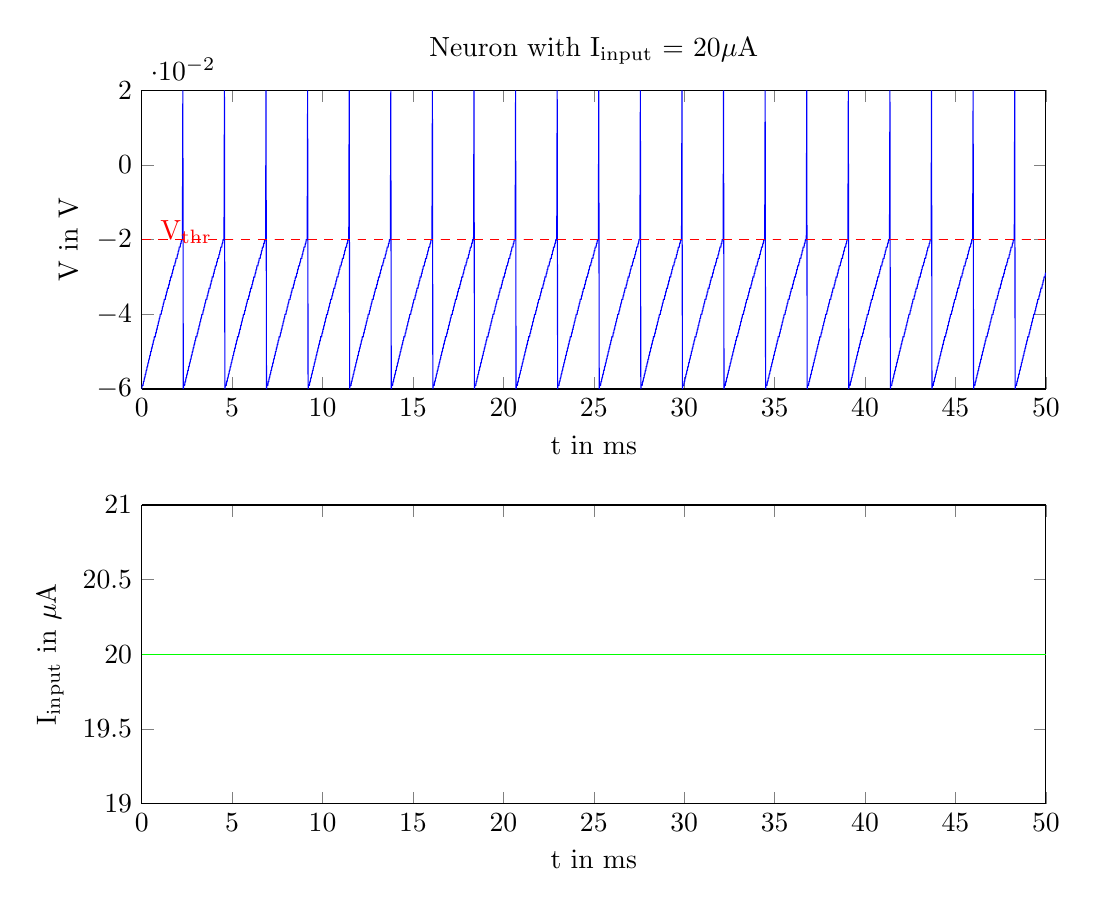 % This file was created by matlab2tikz.
% Minimal pgfplots version: 1.3
%
%The latest updates can be retrieved from
%  http://www.mathworks.com/matlabcentral/fileexchange/22022-matlab2tikz
%where you can also make suggestions and rate matlab2tikz.
%
\begin{tikzpicture}

\begin{axis}[%
width=4.521in,
height=1.493in,
at={(0.758in,0.481in)},
scale only axis,
separate axis lines,
every outer x axis line/.append style={black},
every x tick label/.append style={font=\color{black}},
xmin=0,
xmax=50,
xlabel={t in ms},
every outer y axis line/.append style={black},
every y tick label/.append style={font=\color{black}},
ymin=19,
ymax=21,
ylabel={$\text{I}_{\text{input}}\text{ in }\mu\text{A}$}
]
\addplot [color=green,solid,forget plot]
  table[row sep=crcr]{%
0	20\\
0.025	20\\
0.05	20\\
0.075	20\\
0.1	20\\
0.125	20\\
0.15	20\\
0.175	20\\
0.2	20\\
0.225	20\\
0.25	20\\
0.275	20\\
0.3	20\\
0.325	20\\
0.35	20\\
0.375	20\\
0.4	20\\
0.425	20\\
0.45	20\\
0.475	20\\
0.5	20\\
0.525	20\\
0.55	20\\
0.575	20\\
0.6	20\\
0.625	20\\
0.65	20\\
0.675	20\\
0.7	20\\
0.725	20\\
0.75	20\\
0.775	20\\
0.8	20\\
0.825	20\\
0.85	20\\
0.875	20\\
0.9	20\\
0.925	20\\
0.95	20\\
0.975	20\\
1	20\\
1.025	20\\
1.05	20\\
1.075	20\\
1.1	20\\
1.125	20\\
1.15	20\\
1.175	20\\
1.2	20\\
1.225	20\\
1.25	20\\
1.275	20\\
1.3	20\\
1.325	20\\
1.35	20\\
1.375	20\\
1.4	20\\
1.425	20\\
1.45	20\\
1.475	20\\
1.5	20\\
1.525	20\\
1.55	20\\
1.575	20\\
1.6	20\\
1.625	20\\
1.65	20\\
1.675	20\\
1.7	20\\
1.725	20\\
1.75	20\\
1.775	20\\
1.8	20\\
1.825	20\\
1.85	20\\
1.875	20\\
1.9	20\\
1.925	20\\
1.95	20\\
1.975	20\\
2	20\\
2.025	20\\
2.05	20\\
2.075	20\\
2.1	20\\
2.125	20\\
2.15	20\\
2.175	20\\
2.2	20\\
2.225	20\\
2.25	20\\
2.275	20\\
2.3	20\\
2.325	20\\
2.35	20\\
2.375	20\\
2.4	20\\
2.425	20\\
2.45	20\\
2.475	20\\
2.5	20\\
2.525	20\\
2.55	20\\
2.575	20\\
2.6	20\\
2.625	20\\
2.65	20\\
2.675	20\\
2.7	20\\
2.725	20\\
2.75	20\\
2.775	20\\
2.8	20\\
2.825	20\\
2.85	20\\
2.875	20\\
2.9	20\\
2.925	20\\
2.95	20\\
2.975	20\\
3	20\\
3.025	20\\
3.05	20\\
3.075	20\\
3.1	20\\
3.125	20\\
3.15	20\\
3.175	20\\
3.2	20\\
3.225	20\\
3.25	20\\
3.275	20\\
3.3	20\\
3.325	20\\
3.35	20\\
3.375	20\\
3.4	20\\
3.425	20\\
3.45	20\\
3.475	20\\
3.5	20\\
3.525	20\\
3.55	20\\
3.575	20\\
3.6	20\\
3.625	20\\
3.65	20\\
3.675	20\\
3.7	20\\
3.725	20\\
3.75	20\\
3.775	20\\
3.8	20\\
3.825	20\\
3.85	20\\
3.875	20\\
3.9	20\\
3.925	20\\
3.95	20\\
3.975	20\\
4	20\\
4.025	20\\
4.05	20\\
4.075	20\\
4.1	20\\
4.125	20\\
4.15	20\\
4.175	20\\
4.2	20\\
4.225	20\\
4.25	20\\
4.275	20\\
4.3	20\\
4.325	20\\
4.35	20\\
4.375	20\\
4.4	20\\
4.425	20\\
4.45	20\\
4.475	20\\
4.5	20\\
4.525	20\\
4.55	20\\
4.575	20\\
4.6	20\\
4.625	20\\
4.65	20\\
4.675	20\\
4.7	20\\
4.725	20\\
4.75	20\\
4.775	20\\
4.8	20\\
4.825	20\\
4.85	20\\
4.875	20\\
4.9	20\\
4.925	20\\
4.95	20\\
4.975	20\\
5	20\\
5.025	20\\
5.05	20\\
5.075	20\\
5.1	20\\
5.125	20\\
5.15	20\\
5.175	20\\
5.2	20\\
5.225	20\\
5.25	20\\
5.275	20\\
5.3	20\\
5.325	20\\
5.35	20\\
5.375	20\\
5.4	20\\
5.425	20\\
5.45	20\\
5.475	20\\
5.5	20\\
5.525	20\\
5.55	20\\
5.575	20\\
5.6	20\\
5.625	20\\
5.65	20\\
5.675	20\\
5.7	20\\
5.725	20\\
5.75	20\\
5.775	20\\
5.8	20\\
5.825	20\\
5.85	20\\
5.875	20\\
5.9	20\\
5.925	20\\
5.95	20\\
5.975	20\\
6	20\\
6.025	20\\
6.05	20\\
6.075	20\\
6.1	20\\
6.125	20\\
6.15	20\\
6.175	20\\
6.2	20\\
6.225	20\\
6.25	20\\
6.275	20\\
6.3	20\\
6.325	20\\
6.35	20\\
6.375	20\\
6.4	20\\
6.425	20\\
6.45	20\\
6.475	20\\
6.5	20\\
6.525	20\\
6.55	20\\
6.575	20\\
6.6	20\\
6.625	20\\
6.65	20\\
6.675	20\\
6.7	20\\
6.725	20\\
6.75	20\\
6.775	20\\
6.8	20\\
6.825	20\\
6.85	20\\
6.875	20\\
6.9	20\\
6.925	20\\
6.95	20\\
6.975	20\\
7	20\\
7.025	20\\
7.05	20\\
7.075	20\\
7.1	20\\
7.125	20\\
7.15	20\\
7.175	20\\
7.2	20\\
7.225	20\\
7.25	20\\
7.275	20\\
7.3	20\\
7.325	20\\
7.35	20\\
7.375	20\\
7.4	20\\
7.425	20\\
7.45	20\\
7.475	20\\
7.5	20\\
7.525	20\\
7.55	20\\
7.575	20\\
7.6	20\\
7.625	20\\
7.65	20\\
7.675	20\\
7.7	20\\
7.725	20\\
7.75	20\\
7.775	20\\
7.8	20\\
7.825	20\\
7.85	20\\
7.875	20\\
7.9	20\\
7.925	20\\
7.95	20\\
7.975	20\\
8	20\\
8.025	20\\
8.05	20\\
8.075	20\\
8.1	20\\
8.125	20\\
8.15	20\\
8.175	20\\
8.2	20\\
8.225	20\\
8.25	20\\
8.275	20\\
8.3	20\\
8.325	20\\
8.35	20\\
8.375	20\\
8.4	20\\
8.425	20\\
8.45	20\\
8.475	20\\
8.5	20\\
8.525	20\\
8.55	20\\
8.575	20\\
8.6	20\\
8.625	20\\
8.65	20\\
8.675	20\\
8.7	20\\
8.725	20\\
8.75	20\\
8.775	20\\
8.8	20\\
8.825	20\\
8.85	20\\
8.875	20\\
8.9	20\\
8.925	20\\
8.95	20\\
8.975	20\\
9	20\\
9.025	20\\
9.05	20\\
9.075	20\\
9.1	20\\
9.125	20\\
9.15	20\\
9.175	20\\
9.2	20\\
9.225	20\\
9.25	20\\
9.275	20\\
9.3	20\\
9.325	20\\
9.35	20\\
9.375	20\\
9.4	20\\
9.425	20\\
9.45	20\\
9.475	20\\
9.5	20\\
9.525	20\\
9.55	20\\
9.575	20\\
9.6	20\\
9.625	20\\
9.65	20\\
9.675	20\\
9.7	20\\
9.725	20\\
9.75	20\\
9.775	20\\
9.8	20\\
9.825	20\\
9.85	20\\
9.875	20\\
9.9	20\\
9.925	20\\
9.95	20\\
9.975	20\\
10	20\\
10.025	20\\
10.05	20\\
10.075	20\\
10.1	20\\
10.125	20\\
10.15	20\\
10.175	20\\
10.2	20\\
10.225	20\\
10.25	20\\
10.275	20\\
10.3	20\\
10.325	20\\
10.35	20\\
10.375	20\\
10.4	20\\
10.425	20\\
10.45	20\\
10.475	20\\
10.5	20\\
10.525	20\\
10.55	20\\
10.575	20\\
10.6	20\\
10.625	20\\
10.65	20\\
10.675	20\\
10.7	20\\
10.725	20\\
10.75	20\\
10.775	20\\
10.8	20\\
10.825	20\\
10.85	20\\
10.875	20\\
10.9	20\\
10.925	20\\
10.95	20\\
10.975	20\\
11	20\\
11.025	20\\
11.05	20\\
11.075	20\\
11.1	20\\
11.125	20\\
11.15	20\\
11.175	20\\
11.2	20\\
11.225	20\\
11.25	20\\
11.275	20\\
11.3	20\\
11.325	20\\
11.35	20\\
11.375	20\\
11.4	20\\
11.425	20\\
11.45	20\\
11.475	20\\
11.5	20\\
11.525	20\\
11.55	20\\
11.575	20\\
11.6	20\\
11.625	20\\
11.65	20\\
11.675	20\\
11.7	20\\
11.725	20\\
11.75	20\\
11.775	20\\
11.8	20\\
11.825	20\\
11.85	20\\
11.875	20\\
11.9	20\\
11.925	20\\
11.95	20\\
11.975	20\\
12	20\\
12.025	20\\
12.05	20\\
12.075	20\\
12.1	20\\
12.125	20\\
12.15	20\\
12.175	20\\
12.2	20\\
12.225	20\\
12.25	20\\
12.275	20\\
12.3	20\\
12.325	20\\
12.35	20\\
12.375	20\\
12.4	20\\
12.425	20\\
12.45	20\\
12.475	20\\
12.5	20\\
12.525	20\\
12.55	20\\
12.575	20\\
12.6	20\\
12.625	20\\
12.65	20\\
12.675	20\\
12.7	20\\
12.725	20\\
12.75	20\\
12.775	20\\
12.8	20\\
12.825	20\\
12.85	20\\
12.875	20\\
12.9	20\\
12.925	20\\
12.95	20\\
12.975	20\\
13	20\\
13.025	20\\
13.05	20\\
13.075	20\\
13.1	20\\
13.125	20\\
13.15	20\\
13.175	20\\
13.2	20\\
13.225	20\\
13.25	20\\
13.275	20\\
13.3	20\\
13.325	20\\
13.35	20\\
13.375	20\\
13.4	20\\
13.425	20\\
13.45	20\\
13.475	20\\
13.5	20\\
13.525	20\\
13.55	20\\
13.575	20\\
13.6	20\\
13.625	20\\
13.65	20\\
13.675	20\\
13.7	20\\
13.725	20\\
13.75	20\\
13.775	20\\
13.8	20\\
13.825	20\\
13.85	20\\
13.875	20\\
13.9	20\\
13.925	20\\
13.95	20\\
13.975	20\\
14	20\\
14.025	20\\
14.05	20\\
14.075	20\\
14.1	20\\
14.125	20\\
14.15	20\\
14.175	20\\
14.2	20\\
14.225	20\\
14.25	20\\
14.275	20\\
14.3	20\\
14.325	20\\
14.35	20\\
14.375	20\\
14.4	20\\
14.425	20\\
14.45	20\\
14.475	20\\
14.5	20\\
14.525	20\\
14.55	20\\
14.575	20\\
14.6	20\\
14.625	20\\
14.65	20\\
14.675	20\\
14.7	20\\
14.725	20\\
14.75	20\\
14.775	20\\
14.8	20\\
14.825	20\\
14.85	20\\
14.875	20\\
14.9	20\\
14.925	20\\
14.95	20\\
14.975	20\\
15	20\\
15.025	20\\
15.05	20\\
15.075	20\\
15.1	20\\
15.125	20\\
15.15	20\\
15.175	20\\
15.2	20\\
15.225	20\\
15.25	20\\
15.275	20\\
15.3	20\\
15.325	20\\
15.35	20\\
15.375	20\\
15.4	20\\
15.425	20\\
15.45	20\\
15.475	20\\
15.5	20\\
15.525	20\\
15.55	20\\
15.575	20\\
15.6	20\\
15.625	20\\
15.65	20\\
15.675	20\\
15.7	20\\
15.725	20\\
15.75	20\\
15.775	20\\
15.8	20\\
15.825	20\\
15.85	20\\
15.875	20\\
15.9	20\\
15.925	20\\
15.95	20\\
15.975	20\\
16	20\\
16.025	20\\
16.05	20\\
16.075	20\\
16.1	20\\
16.125	20\\
16.15	20\\
16.175	20\\
16.2	20\\
16.225	20\\
16.25	20\\
16.275	20\\
16.3	20\\
16.325	20\\
16.35	20\\
16.375	20\\
16.4	20\\
16.425	20\\
16.45	20\\
16.475	20\\
16.5	20\\
16.525	20\\
16.55	20\\
16.575	20\\
16.6	20\\
16.625	20\\
16.65	20\\
16.675	20\\
16.7	20\\
16.725	20\\
16.75	20\\
16.775	20\\
16.8	20\\
16.825	20\\
16.85	20\\
16.875	20\\
16.9	20\\
16.925	20\\
16.95	20\\
16.975	20\\
17	20\\
17.025	20\\
17.05	20\\
17.075	20\\
17.1	20\\
17.125	20\\
17.15	20\\
17.175	20\\
17.2	20\\
17.225	20\\
17.25	20\\
17.275	20\\
17.3	20\\
17.325	20\\
17.35	20\\
17.375	20\\
17.4	20\\
17.425	20\\
17.45	20\\
17.475	20\\
17.5	20\\
17.525	20\\
17.55	20\\
17.575	20\\
17.6	20\\
17.625	20\\
17.65	20\\
17.675	20\\
17.7	20\\
17.725	20\\
17.75	20\\
17.775	20\\
17.8	20\\
17.825	20\\
17.85	20\\
17.875	20\\
17.9	20\\
17.925	20\\
17.95	20\\
17.975	20\\
18	20\\
18.025	20\\
18.05	20\\
18.075	20\\
18.1	20\\
18.125	20\\
18.15	20\\
18.175	20\\
18.2	20\\
18.225	20\\
18.25	20\\
18.275	20\\
18.3	20\\
18.325	20\\
18.35	20\\
18.375	20\\
18.4	20\\
18.425	20\\
18.45	20\\
18.475	20\\
18.5	20\\
18.525	20\\
18.55	20\\
18.575	20\\
18.6	20\\
18.625	20\\
18.65	20\\
18.675	20\\
18.7	20\\
18.725	20\\
18.75	20\\
18.775	20\\
18.8	20\\
18.825	20\\
18.85	20\\
18.875	20\\
18.9	20\\
18.925	20\\
18.95	20\\
18.975	20\\
19	20\\
19.025	20\\
19.05	20\\
19.075	20\\
19.1	20\\
19.125	20\\
19.15	20\\
19.175	20\\
19.2	20\\
19.225	20\\
19.25	20\\
19.275	20\\
19.3	20\\
19.325	20\\
19.35	20\\
19.375	20\\
19.4	20\\
19.425	20\\
19.45	20\\
19.475	20\\
19.5	20\\
19.525	20\\
19.55	20\\
19.575	20\\
19.6	20\\
19.625	20\\
19.65	20\\
19.675	20\\
19.7	20\\
19.725	20\\
19.75	20\\
19.775	20\\
19.8	20\\
19.825	20\\
19.85	20\\
19.875	20\\
19.9	20\\
19.925	20\\
19.95	20\\
19.975	20\\
20	20\\
20.025	20\\
20.05	20\\
20.075	20\\
20.1	20\\
20.125	20\\
20.15	20\\
20.175	20\\
20.2	20\\
20.225	20\\
20.25	20\\
20.275	20\\
20.3	20\\
20.325	20\\
20.35	20\\
20.375	20\\
20.4	20\\
20.425	20\\
20.45	20\\
20.475	20\\
20.5	20\\
20.525	20\\
20.55	20\\
20.575	20\\
20.6	20\\
20.625	20\\
20.65	20\\
20.675	20\\
20.7	20\\
20.725	20\\
20.75	20\\
20.775	20\\
20.8	20\\
20.825	20\\
20.85	20\\
20.875	20\\
20.9	20\\
20.925	20\\
20.95	20\\
20.975	20\\
21	20\\
21.025	20\\
21.05	20\\
21.075	20\\
21.1	20\\
21.125	20\\
21.15	20\\
21.175	20\\
21.2	20\\
21.225	20\\
21.25	20\\
21.275	20\\
21.3	20\\
21.325	20\\
21.35	20\\
21.375	20\\
21.4	20\\
21.425	20\\
21.45	20\\
21.475	20\\
21.5	20\\
21.525	20\\
21.55	20\\
21.575	20\\
21.6	20\\
21.625	20\\
21.65	20\\
21.675	20\\
21.7	20\\
21.725	20\\
21.75	20\\
21.775	20\\
21.8	20\\
21.825	20\\
21.85	20\\
21.875	20\\
21.9	20\\
21.925	20\\
21.95	20\\
21.975	20\\
22	20\\
22.025	20\\
22.05	20\\
22.075	20\\
22.1	20\\
22.125	20\\
22.15	20\\
22.175	20\\
22.2	20\\
22.225	20\\
22.25	20\\
22.275	20\\
22.3	20\\
22.325	20\\
22.35	20\\
22.375	20\\
22.4	20\\
22.425	20\\
22.45	20\\
22.475	20\\
22.5	20\\
22.525	20\\
22.55	20\\
22.575	20\\
22.6	20\\
22.625	20\\
22.65	20\\
22.675	20\\
22.7	20\\
22.725	20\\
22.75	20\\
22.775	20\\
22.8	20\\
22.825	20\\
22.85	20\\
22.875	20\\
22.9	20\\
22.925	20\\
22.95	20\\
22.975	20\\
23	20\\
23.025	20\\
23.05	20\\
23.075	20\\
23.1	20\\
23.125	20\\
23.15	20\\
23.175	20\\
23.2	20\\
23.225	20\\
23.25	20\\
23.275	20\\
23.3	20\\
23.325	20\\
23.35	20\\
23.375	20\\
23.4	20\\
23.425	20\\
23.45	20\\
23.475	20\\
23.5	20\\
23.525	20\\
23.55	20\\
23.575	20\\
23.6	20\\
23.625	20\\
23.65	20\\
23.675	20\\
23.7	20\\
23.725	20\\
23.75	20\\
23.775	20\\
23.8	20\\
23.825	20\\
23.85	20\\
23.875	20\\
23.9	20\\
23.925	20\\
23.95	20\\
23.975	20\\
24	20\\
24.025	20\\
24.05	20\\
24.075	20\\
24.1	20\\
24.125	20\\
24.15	20\\
24.175	20\\
24.2	20\\
24.225	20\\
24.25	20\\
24.275	20\\
24.3	20\\
24.325	20\\
24.35	20\\
24.375	20\\
24.4	20\\
24.425	20\\
24.45	20\\
24.475	20\\
24.5	20\\
24.525	20\\
24.55	20\\
24.575	20\\
24.6	20\\
24.625	20\\
24.65	20\\
24.675	20\\
24.7	20\\
24.725	20\\
24.75	20\\
24.775	20\\
24.8	20\\
24.825	20\\
24.85	20\\
24.875	20\\
24.9	20\\
24.925	20\\
24.95	20\\
24.975	20\\
25	20\\
25.025	20\\
25.05	20\\
25.075	20\\
25.1	20\\
25.125	20\\
25.15	20\\
25.175	20\\
25.2	20\\
25.225	20\\
25.25	20\\
25.275	20\\
25.3	20\\
25.325	20\\
25.35	20\\
25.375	20\\
25.4	20\\
25.425	20\\
25.45	20\\
25.475	20\\
25.5	20\\
25.525	20\\
25.55	20\\
25.575	20\\
25.6	20\\
25.625	20\\
25.65	20\\
25.675	20\\
25.7	20\\
25.725	20\\
25.75	20\\
25.775	20\\
25.8	20\\
25.825	20\\
25.85	20\\
25.875	20\\
25.9	20\\
25.925	20\\
25.95	20\\
25.975	20\\
26	20\\
26.025	20\\
26.05	20\\
26.075	20\\
26.1	20\\
26.125	20\\
26.15	20\\
26.175	20\\
26.2	20\\
26.225	20\\
26.25	20\\
26.275	20\\
26.3	20\\
26.325	20\\
26.35	20\\
26.375	20\\
26.4	20\\
26.425	20\\
26.45	20\\
26.475	20\\
26.5	20\\
26.525	20\\
26.55	20\\
26.575	20\\
26.6	20\\
26.625	20\\
26.65	20\\
26.675	20\\
26.7	20\\
26.725	20\\
26.75	20\\
26.775	20\\
26.8	20\\
26.825	20\\
26.85	20\\
26.875	20\\
26.9	20\\
26.925	20\\
26.95	20\\
26.975	20\\
27	20\\
27.025	20\\
27.05	20\\
27.075	20\\
27.1	20\\
27.125	20\\
27.15	20\\
27.175	20\\
27.2	20\\
27.225	20\\
27.25	20\\
27.275	20\\
27.3	20\\
27.325	20\\
27.35	20\\
27.375	20\\
27.4	20\\
27.425	20\\
27.45	20\\
27.475	20\\
27.5	20\\
27.525	20\\
27.55	20\\
27.575	20\\
27.6	20\\
27.625	20\\
27.65	20\\
27.675	20\\
27.7	20\\
27.725	20\\
27.75	20\\
27.775	20\\
27.8	20\\
27.825	20\\
27.85	20\\
27.875	20\\
27.9	20\\
27.925	20\\
27.95	20\\
27.975	20\\
28	20\\
28.025	20\\
28.05	20\\
28.075	20\\
28.1	20\\
28.125	20\\
28.15	20\\
28.175	20\\
28.2	20\\
28.225	20\\
28.25	20\\
28.275	20\\
28.3	20\\
28.325	20\\
28.35	20\\
28.375	20\\
28.4	20\\
28.425	20\\
28.45	20\\
28.475	20\\
28.5	20\\
28.525	20\\
28.55	20\\
28.575	20\\
28.6	20\\
28.625	20\\
28.65	20\\
28.675	20\\
28.7	20\\
28.725	20\\
28.75	20\\
28.775	20\\
28.8	20\\
28.825	20\\
28.85	20\\
28.875	20\\
28.9	20\\
28.925	20\\
28.95	20\\
28.975	20\\
29	20\\
29.025	20\\
29.05	20\\
29.075	20\\
29.1	20\\
29.125	20\\
29.15	20\\
29.175	20\\
29.2	20\\
29.225	20\\
29.25	20\\
29.275	20\\
29.3	20\\
29.325	20\\
29.35	20\\
29.375	20\\
29.4	20\\
29.425	20\\
29.45	20\\
29.475	20\\
29.5	20\\
29.525	20\\
29.55	20\\
29.575	20\\
29.6	20\\
29.625	20\\
29.65	20\\
29.675	20\\
29.7	20\\
29.725	20\\
29.75	20\\
29.775	20\\
29.8	20\\
29.825	20\\
29.85	20\\
29.875	20\\
29.9	20\\
29.925	20\\
29.95	20\\
29.975	20\\
30	20\\
30.025	20\\
30.05	20\\
30.075	20\\
30.1	20\\
30.125	20\\
30.15	20\\
30.175	20\\
30.2	20\\
30.225	20\\
30.25	20\\
30.275	20\\
30.3	20\\
30.325	20\\
30.35	20\\
30.375	20\\
30.4	20\\
30.425	20\\
30.45	20\\
30.475	20\\
30.5	20\\
30.525	20\\
30.55	20\\
30.575	20\\
30.6	20\\
30.625	20\\
30.65	20\\
30.675	20\\
30.7	20\\
30.725	20\\
30.75	20\\
30.775	20\\
30.8	20\\
30.825	20\\
30.85	20\\
30.875	20\\
30.9	20\\
30.925	20\\
30.95	20\\
30.975	20\\
31	20\\
31.025	20\\
31.05	20\\
31.075	20\\
31.1	20\\
31.125	20\\
31.15	20\\
31.175	20\\
31.2	20\\
31.225	20\\
31.25	20\\
31.275	20\\
31.3	20\\
31.325	20\\
31.35	20\\
31.375	20\\
31.4	20\\
31.425	20\\
31.45	20\\
31.475	20\\
31.5	20\\
31.525	20\\
31.55	20\\
31.575	20\\
31.6	20\\
31.625	20\\
31.65	20\\
31.675	20\\
31.7	20\\
31.725	20\\
31.75	20\\
31.775	20\\
31.8	20\\
31.825	20\\
31.85	20\\
31.875	20\\
31.9	20\\
31.925	20\\
31.95	20\\
31.975	20\\
32	20\\
32.025	20\\
32.05	20\\
32.075	20\\
32.1	20\\
32.125	20\\
32.15	20\\
32.175	20\\
32.2	20\\
32.225	20\\
32.25	20\\
32.275	20\\
32.3	20\\
32.325	20\\
32.35	20\\
32.375	20\\
32.4	20\\
32.425	20\\
32.45	20\\
32.475	20\\
32.5	20\\
32.525	20\\
32.55	20\\
32.575	20\\
32.6	20\\
32.625	20\\
32.65	20\\
32.675	20\\
32.7	20\\
32.725	20\\
32.75	20\\
32.775	20\\
32.8	20\\
32.825	20\\
32.85	20\\
32.875	20\\
32.9	20\\
32.925	20\\
32.95	20\\
32.975	20\\
33	20\\
33.025	20\\
33.05	20\\
33.075	20\\
33.1	20\\
33.125	20\\
33.15	20\\
33.175	20\\
33.2	20\\
33.225	20\\
33.25	20\\
33.275	20\\
33.3	20\\
33.325	20\\
33.35	20\\
33.375	20\\
33.4	20\\
33.425	20\\
33.45	20\\
33.475	20\\
33.5	20\\
33.525	20\\
33.55	20\\
33.575	20\\
33.6	20\\
33.625	20\\
33.65	20\\
33.675	20\\
33.7	20\\
33.725	20\\
33.75	20\\
33.775	20\\
33.8	20\\
33.825	20\\
33.85	20\\
33.875	20\\
33.9	20\\
33.925	20\\
33.95	20\\
33.975	20\\
34	20\\
34.025	20\\
34.05	20\\
34.075	20\\
34.1	20\\
34.125	20\\
34.15	20\\
34.175	20\\
34.2	20\\
34.225	20\\
34.25	20\\
34.275	20\\
34.3	20\\
34.325	20\\
34.35	20\\
34.375	20\\
34.4	20\\
34.425	20\\
34.45	20\\
34.475	20\\
34.5	20\\
34.525	20\\
34.55	20\\
34.575	20\\
34.6	20\\
34.625	20\\
34.65	20\\
34.675	20\\
34.7	20\\
34.725	20\\
34.75	20\\
34.775	20\\
34.8	20\\
34.825	20\\
34.85	20\\
34.875	20\\
34.9	20\\
34.925	20\\
34.95	20\\
34.975	20\\
35	20\\
35.025	20\\
35.05	20\\
35.075	20\\
35.1	20\\
35.125	20\\
35.15	20\\
35.175	20\\
35.2	20\\
35.225	20\\
35.25	20\\
35.275	20\\
35.3	20\\
35.325	20\\
35.35	20\\
35.375	20\\
35.4	20\\
35.425	20\\
35.45	20\\
35.475	20\\
35.5	20\\
35.525	20\\
35.55	20\\
35.575	20\\
35.6	20\\
35.625	20\\
35.65	20\\
35.675	20\\
35.7	20\\
35.725	20\\
35.75	20\\
35.775	20\\
35.8	20\\
35.825	20\\
35.85	20\\
35.875	20\\
35.9	20\\
35.925	20\\
35.95	20\\
35.975	20\\
36	20\\
36.025	20\\
36.05	20\\
36.075	20\\
36.1	20\\
36.125	20\\
36.15	20\\
36.175	20\\
36.2	20\\
36.225	20\\
36.25	20\\
36.275	20\\
36.3	20\\
36.325	20\\
36.35	20\\
36.375	20\\
36.4	20\\
36.425	20\\
36.45	20\\
36.475	20\\
36.5	20\\
36.525	20\\
36.55	20\\
36.575	20\\
36.6	20\\
36.625	20\\
36.65	20\\
36.675	20\\
36.7	20\\
36.725	20\\
36.75	20\\
36.775	20\\
36.8	20\\
36.825	20\\
36.85	20\\
36.875	20\\
36.9	20\\
36.925	20\\
36.95	20\\
36.975	20\\
37	20\\
37.025	20\\
37.05	20\\
37.075	20\\
37.1	20\\
37.125	20\\
37.15	20\\
37.175	20\\
37.2	20\\
37.225	20\\
37.25	20\\
37.275	20\\
37.3	20\\
37.325	20\\
37.35	20\\
37.375	20\\
37.4	20\\
37.425	20\\
37.45	20\\
37.475	20\\
37.5	20\\
37.525	20\\
37.55	20\\
37.575	20\\
37.6	20\\
37.625	20\\
37.65	20\\
37.675	20\\
37.7	20\\
37.725	20\\
37.75	20\\
37.775	20\\
37.8	20\\
37.825	20\\
37.85	20\\
37.875	20\\
37.9	20\\
37.925	20\\
37.95	20\\
37.975	20\\
38	20\\
38.025	20\\
38.05	20\\
38.075	20\\
38.1	20\\
38.125	20\\
38.15	20\\
38.175	20\\
38.2	20\\
38.225	20\\
38.25	20\\
38.275	20\\
38.3	20\\
38.325	20\\
38.35	20\\
38.375	20\\
38.4	20\\
38.425	20\\
38.45	20\\
38.475	20\\
38.5	20\\
38.525	20\\
38.55	20\\
38.575	20\\
38.6	20\\
38.625	20\\
38.65	20\\
38.675	20\\
38.7	20\\
38.725	20\\
38.75	20\\
38.775	20\\
38.8	20\\
38.825	20\\
38.85	20\\
38.875	20\\
38.9	20\\
38.925	20\\
38.95	20\\
38.975	20\\
39	20\\
39.025	20\\
39.05	20\\
39.075	20\\
39.1	20\\
39.125	20\\
39.15	20\\
39.175	20\\
39.2	20\\
39.225	20\\
39.25	20\\
39.275	20\\
39.3	20\\
39.325	20\\
39.35	20\\
39.375	20\\
39.4	20\\
39.425	20\\
39.45	20\\
39.475	20\\
39.5	20\\
39.525	20\\
39.55	20\\
39.575	20\\
39.6	20\\
39.625	20\\
39.65	20\\
39.675	20\\
39.7	20\\
39.725	20\\
39.75	20\\
39.775	20\\
39.8	20\\
39.825	20\\
39.85	20\\
39.875	20\\
39.9	20\\
39.925	20\\
39.95	20\\
39.975	20\\
40	20\\
40.025	20\\
40.05	20\\
40.075	20\\
40.1	20\\
40.125	20\\
40.15	20\\
40.175	20\\
40.2	20\\
40.225	20\\
40.25	20\\
40.275	20\\
40.3	20\\
40.325	20\\
40.35	20\\
40.375	20\\
40.4	20\\
40.425	20\\
40.45	20\\
40.475	20\\
40.5	20\\
40.525	20\\
40.55	20\\
40.575	20\\
40.6	20\\
40.625	20\\
40.65	20\\
40.675	20\\
40.7	20\\
40.725	20\\
40.75	20\\
40.775	20\\
40.8	20\\
40.825	20\\
40.85	20\\
40.875	20\\
40.9	20\\
40.925	20\\
40.95	20\\
40.975	20\\
41	20\\
41.025	20\\
41.05	20\\
41.075	20\\
41.1	20\\
41.125	20\\
41.15	20\\
41.175	20\\
41.2	20\\
41.225	20\\
41.25	20\\
41.275	20\\
41.3	20\\
41.325	20\\
41.35	20\\
41.375	20\\
41.4	20\\
41.425	20\\
41.45	20\\
41.475	20\\
41.5	20\\
41.525	20\\
41.55	20\\
41.575	20\\
41.6	20\\
41.625	20\\
41.65	20\\
41.675	20\\
41.7	20\\
41.725	20\\
41.75	20\\
41.775	20\\
41.8	20\\
41.825	20\\
41.85	20\\
41.875	20\\
41.9	20\\
41.925	20\\
41.95	20\\
41.975	20\\
42	20\\
42.025	20\\
42.05	20\\
42.075	20\\
42.1	20\\
42.125	20\\
42.15	20\\
42.175	20\\
42.2	20\\
42.225	20\\
42.25	20\\
42.275	20\\
42.3	20\\
42.325	20\\
42.35	20\\
42.375	20\\
42.4	20\\
42.425	20\\
42.45	20\\
42.475	20\\
42.5	20\\
42.525	20\\
42.55	20\\
42.575	20\\
42.6	20\\
42.625	20\\
42.65	20\\
42.675	20\\
42.7	20\\
42.725	20\\
42.75	20\\
42.775	20\\
42.8	20\\
42.825	20\\
42.85	20\\
42.875	20\\
42.9	20\\
42.925	20\\
42.95	20\\
42.975	20\\
43	20\\
43.025	20\\
43.05	20\\
43.075	20\\
43.1	20\\
43.125	20\\
43.15	20\\
43.175	20\\
43.2	20\\
43.225	20\\
43.25	20\\
43.275	20\\
43.3	20\\
43.325	20\\
43.35	20\\
43.375	20\\
43.4	20\\
43.425	20\\
43.45	20\\
43.475	20\\
43.5	20\\
43.525	20\\
43.55	20\\
43.575	20\\
43.6	20\\
43.625	20\\
43.65	20\\
43.675	20\\
43.7	20\\
43.725	20\\
43.75	20\\
43.775	20\\
43.8	20\\
43.825	20\\
43.85	20\\
43.875	20\\
43.9	20\\
43.925	20\\
43.95	20\\
43.975	20\\
44	20\\
44.025	20\\
44.05	20\\
44.075	20\\
44.1	20\\
44.125	20\\
44.15	20\\
44.175	20\\
44.2	20\\
44.225	20\\
44.25	20\\
44.275	20\\
44.3	20\\
44.325	20\\
44.35	20\\
44.375	20\\
44.4	20\\
44.425	20\\
44.45	20\\
44.475	20\\
44.5	20\\
44.525	20\\
44.55	20\\
44.575	20\\
44.6	20\\
44.625	20\\
44.65	20\\
44.675	20\\
44.7	20\\
44.725	20\\
44.75	20\\
44.775	20\\
44.8	20\\
44.825	20\\
44.85	20\\
44.875	20\\
44.9	20\\
44.925	20\\
44.95	20\\
44.975	20\\
45	20\\
45.025	20\\
45.05	20\\
45.075	20\\
45.1	20\\
45.125	20\\
45.15	20\\
45.175	20\\
45.2	20\\
45.225	20\\
45.25	20\\
45.275	20\\
45.3	20\\
45.325	20\\
45.35	20\\
45.375	20\\
45.4	20\\
45.425	20\\
45.45	20\\
45.475	20\\
45.5	20\\
45.525	20\\
45.55	20\\
45.575	20\\
45.6	20\\
45.625	20\\
45.65	20\\
45.675	20\\
45.7	20\\
45.725	20\\
45.75	20\\
45.775	20\\
45.8	20\\
45.825	20\\
45.85	20\\
45.875	20\\
45.9	20\\
45.925	20\\
45.95	20\\
45.975	20\\
46	20\\
46.025	20\\
46.05	20\\
46.075	20\\
46.1	20\\
46.125	20\\
46.15	20\\
46.175	20\\
46.2	20\\
46.225	20\\
46.25	20\\
46.275	20\\
46.3	20\\
46.325	20\\
46.35	20\\
46.375	20\\
46.4	20\\
46.425	20\\
46.45	20\\
46.475	20\\
46.5	20\\
46.525	20\\
46.55	20\\
46.575	20\\
46.6	20\\
46.625	20\\
46.65	20\\
46.675	20\\
46.7	20\\
46.725	20\\
46.75	20\\
46.775	20\\
46.8	20\\
46.825	20\\
46.85	20\\
46.875	20\\
46.9	20\\
46.925	20\\
46.95	20\\
46.975	20\\
47	20\\
47.025	20\\
47.05	20\\
47.075	20\\
47.1	20\\
47.125	20\\
47.15	20\\
47.175	20\\
47.2	20\\
47.225	20\\
47.25	20\\
47.275	20\\
47.3	20\\
47.325	20\\
47.35	20\\
47.375	20\\
47.4	20\\
47.425	20\\
47.45	20\\
47.475	20\\
47.5	20\\
47.525	20\\
47.55	20\\
47.575	20\\
47.6	20\\
47.625	20\\
47.65	20\\
47.675	20\\
47.7	20\\
47.725	20\\
47.75	20\\
47.775	20\\
47.8	20\\
47.825	20\\
47.85	20\\
47.875	20\\
47.9	20\\
47.925	20\\
47.95	20\\
47.975	20\\
48	20\\
48.025	20\\
48.05	20\\
48.075	20\\
48.1	20\\
48.125	20\\
48.15	20\\
48.175	20\\
48.2	20\\
48.225	20\\
48.25	20\\
48.275	20\\
48.3	20\\
48.325	20\\
48.35	20\\
48.375	20\\
48.4	20\\
48.425	20\\
48.45	20\\
48.475	20\\
48.5	20\\
48.525	20\\
48.55	20\\
48.575	20\\
48.6	20\\
48.625	20\\
48.65	20\\
48.675	20\\
48.7	20\\
48.725	20\\
48.75	20\\
48.775	20\\
48.8	20\\
48.825	20\\
48.85	20\\
48.875	20\\
48.9	20\\
48.925	20\\
48.95	20\\
48.975	20\\
49	20\\
49.025	20\\
49.05	20\\
49.075	20\\
49.1	20\\
49.125	20\\
49.15	20\\
49.175	20\\
49.2	20\\
49.225	20\\
49.25	20\\
49.275	20\\
49.3	20\\
49.325	20\\
49.35	20\\
49.375	20\\
49.4	20\\
49.425	20\\
49.45	20\\
49.475	20\\
49.5	20\\
49.525	20\\
49.55	20\\
49.575	20\\
49.6	20\\
49.625	20\\
49.65	20\\
49.675	20\\
49.7	20\\
49.725	20\\
49.75	20\\
49.775	20\\
49.8	20\\
49.825	20\\
49.85	20\\
49.875	20\\
49.9	20\\
49.925	20\\
49.95	20\\
49.975	20\\
50	20\\
};
\end{axis}

\begin{axis}[%
width=4.521in,
height=1.493in,
at={(0.758in,2.554in)},
scale only axis,
separate axis lines,
every outer x axis line/.append style={black},
every x tick label/.append style={font=\color{black}},
xmin=0,
xmax=50,
xlabel={t in ms},
every outer y axis line/.append style={black},
every y tick label/.append style={font=\color{black}},
ymin=-0.06,
ymax=0.02,
ylabel={V in V},
title={$\text{Neuron with I}_{\text{input}}\text{ = 20}\mu\text{A}$}
]
\addplot [color=blue,solid,forget plot]
  table[row sep=crcr]{%
0	-0.06\\
0.025	-0.059\\
0.05	-0.059\\
0.075	-0.059\\
0.1	-0.058\\
0.125	-0.058\\
0.15	-0.057\\
0.175	-0.057\\
0.2	-0.056\\
0.225	-0.056\\
0.25	-0.055\\
0.275	-0.055\\
0.3	-0.054\\
0.325	-0.054\\
0.35	-0.053\\
0.375	-0.053\\
0.4	-0.052\\
0.425	-0.052\\
0.45	-0.051\\
0.475	-0.051\\
0.5	-0.05\\
0.525	-0.05\\
0.55	-0.049\\
0.575	-0.049\\
0.6	-0.048\\
0.625	-0.048\\
0.65	-0.047\\
0.675	-0.047\\
0.7	-0.046\\
0.725	-0.046\\
0.75	-0.046\\
0.775	-0.045\\
0.8	-0.045\\
0.825	-0.044\\
0.85	-0.044\\
0.875	-0.043\\
0.9	-0.043\\
0.925	-0.042\\
0.95	-0.042\\
0.975	-0.041\\
1	-0.041\\
1.025	-0.04\\
1.05	-0.04\\
1.075	-0.04\\
1.1	-0.039\\
1.125	-0.039\\
1.15	-0.038\\
1.175	-0.038\\
1.2	-0.037\\
1.225	-0.037\\
1.25	-0.036\\
1.275	-0.036\\
1.3	-0.036\\
1.325	-0.035\\
1.35	-0.035\\
1.375	-0.034\\
1.4	-0.034\\
1.425	-0.033\\
1.45	-0.033\\
1.475	-0.033\\
1.5	-0.032\\
1.525	-0.032\\
1.55	-0.031\\
1.575	-0.031\\
1.6	-0.03\\
1.625	-0.03\\
1.65	-0.03\\
1.675	-0.029\\
1.7	-0.029\\
1.725	-0.028\\
1.75	-0.028\\
1.775	-0.027\\
1.8	-0.027\\
1.825	-0.027\\
1.85	-0.026\\
1.875	-0.026\\
1.9	-0.025\\
1.925	-0.025\\
1.95	-0.025\\
1.975	-0.024\\
2	-0.024\\
2.025	-0.023\\
2.05	-0.023\\
2.075	-0.022\\
2.1	-0.022\\
2.125	-0.022\\
2.15	-0.021\\
2.175	-0.021\\
2.2	-0.02\\
2.225	-0.02\\
2.25	-0.02\\
2.275	0.02\\
2.3	-0.06\\
2.325	-0.059\\
2.35	-0.059\\
2.375	-0.059\\
2.4	-0.058\\
2.425	-0.058\\
2.45	-0.057\\
2.475	-0.057\\
2.5	-0.056\\
2.525	-0.056\\
2.55	-0.055\\
2.575	-0.055\\
2.6	-0.054\\
2.625	-0.054\\
2.65	-0.053\\
2.675	-0.053\\
2.7	-0.052\\
2.725	-0.052\\
2.75	-0.051\\
2.775	-0.051\\
2.8	-0.05\\
2.825	-0.05\\
2.85	-0.049\\
2.875	-0.049\\
2.9	-0.048\\
2.925	-0.048\\
2.95	-0.047\\
2.975	-0.047\\
3	-0.046\\
3.025	-0.046\\
3.05	-0.046\\
3.075	-0.045\\
3.1	-0.045\\
3.125	-0.044\\
3.15	-0.044\\
3.175	-0.043\\
3.2	-0.043\\
3.225	-0.042\\
3.25	-0.042\\
3.275	-0.041\\
3.3	-0.041\\
3.325	-0.04\\
3.35	-0.04\\
3.375	-0.04\\
3.4	-0.039\\
3.425	-0.039\\
3.45	-0.038\\
3.475	-0.038\\
3.5	-0.037\\
3.525	-0.037\\
3.55	-0.036\\
3.575	-0.036\\
3.6	-0.036\\
3.625	-0.035\\
3.65	-0.035\\
3.675	-0.034\\
3.7	-0.034\\
3.725	-0.033\\
3.75	-0.033\\
3.775	-0.033\\
3.8	-0.032\\
3.825	-0.032\\
3.85	-0.031\\
3.875	-0.031\\
3.9	-0.03\\
3.925	-0.03\\
3.95	-0.03\\
3.975	-0.029\\
4	-0.029\\
4.025	-0.028\\
4.05	-0.028\\
4.075	-0.027\\
4.1	-0.027\\
4.125	-0.027\\
4.15	-0.026\\
4.175	-0.026\\
4.2	-0.025\\
4.225	-0.025\\
4.25	-0.025\\
4.275	-0.024\\
4.3	-0.024\\
4.325	-0.023\\
4.35	-0.023\\
4.375	-0.022\\
4.4	-0.022\\
4.425	-0.022\\
4.45	-0.021\\
4.475	-0.021\\
4.5	-0.02\\
4.525	-0.02\\
4.55	-0.02\\
4.575	0.02\\
4.6	-0.06\\
4.625	-0.059\\
4.65	-0.059\\
4.675	-0.059\\
4.7	-0.058\\
4.725	-0.058\\
4.75	-0.057\\
4.775	-0.057\\
4.8	-0.056\\
4.825	-0.056\\
4.85	-0.055\\
4.875	-0.055\\
4.9	-0.054\\
4.925	-0.054\\
4.95	-0.053\\
4.975	-0.053\\
5	-0.052\\
5.025	-0.052\\
5.05	-0.051\\
5.075	-0.051\\
5.1	-0.05\\
5.125	-0.05\\
5.15	-0.049\\
5.175	-0.049\\
5.2	-0.048\\
5.225	-0.048\\
5.25	-0.047\\
5.275	-0.047\\
5.3	-0.046\\
5.325	-0.046\\
5.35	-0.046\\
5.375	-0.045\\
5.4	-0.045\\
5.425	-0.044\\
5.45	-0.044\\
5.475	-0.043\\
5.5	-0.043\\
5.525	-0.042\\
5.55	-0.042\\
5.575	-0.041\\
5.6	-0.041\\
5.625	-0.04\\
5.65	-0.04\\
5.675	-0.04\\
5.7	-0.039\\
5.725	-0.039\\
5.75	-0.038\\
5.775	-0.038\\
5.8	-0.037\\
5.825	-0.037\\
5.85	-0.036\\
5.875	-0.036\\
5.9	-0.036\\
5.925	-0.035\\
5.95	-0.035\\
5.975	-0.034\\
6	-0.034\\
6.025	-0.033\\
6.05	-0.033\\
6.075	-0.033\\
6.1	-0.032\\
6.125	-0.032\\
6.15	-0.031\\
6.175	-0.031\\
6.2	-0.03\\
6.225	-0.03\\
6.25	-0.03\\
6.275	-0.029\\
6.3	-0.029\\
6.325	-0.028\\
6.35	-0.028\\
6.375	-0.027\\
6.4	-0.027\\
6.425	-0.027\\
6.45	-0.026\\
6.475	-0.026\\
6.5	-0.025\\
6.525	-0.025\\
6.55	-0.025\\
6.575	-0.024\\
6.6	-0.024\\
6.625	-0.023\\
6.65	-0.023\\
6.675	-0.022\\
6.7	-0.022\\
6.725	-0.022\\
6.75	-0.021\\
6.775	-0.021\\
6.8	-0.02\\
6.825	-0.02\\
6.85	-0.02\\
6.875	0.02\\
6.9	-0.06\\
6.925	-0.059\\
6.95	-0.059\\
6.975	-0.059\\
7	-0.058\\
7.025	-0.058\\
7.05	-0.057\\
7.075	-0.057\\
7.1	-0.056\\
7.125	-0.056\\
7.15	-0.055\\
7.175	-0.055\\
7.2	-0.054\\
7.225	-0.054\\
7.25	-0.053\\
7.275	-0.053\\
7.3	-0.052\\
7.325	-0.052\\
7.35	-0.051\\
7.375	-0.051\\
7.4	-0.05\\
7.425	-0.05\\
7.45	-0.049\\
7.475	-0.049\\
7.5	-0.048\\
7.525	-0.048\\
7.55	-0.047\\
7.575	-0.047\\
7.6	-0.046\\
7.625	-0.046\\
7.65	-0.046\\
7.675	-0.045\\
7.7	-0.045\\
7.725	-0.044\\
7.75	-0.044\\
7.775	-0.043\\
7.8	-0.043\\
7.825	-0.042\\
7.85	-0.042\\
7.875	-0.041\\
7.9	-0.041\\
7.925	-0.04\\
7.95	-0.04\\
7.975	-0.04\\
8	-0.039\\
8.025	-0.039\\
8.05	-0.038\\
8.075	-0.038\\
8.1	-0.037\\
8.125	-0.037\\
8.15	-0.036\\
8.175	-0.036\\
8.2	-0.036\\
8.225	-0.035\\
8.25	-0.035\\
8.275	-0.034\\
8.3	-0.034\\
8.325	-0.033\\
8.35	-0.033\\
8.375	-0.033\\
8.4	-0.032\\
8.425	-0.032\\
8.45	-0.031\\
8.475	-0.031\\
8.5	-0.03\\
8.525	-0.03\\
8.55	-0.03\\
8.575	-0.029\\
8.6	-0.029\\
8.625	-0.028\\
8.65	-0.028\\
8.675	-0.027\\
8.7	-0.027\\
8.725	-0.027\\
8.75	-0.026\\
8.775	-0.026\\
8.8	-0.025\\
8.825	-0.025\\
8.85	-0.025\\
8.875	-0.024\\
8.9	-0.024\\
8.925	-0.023\\
8.95	-0.023\\
8.975	-0.022\\
9	-0.022\\
9.025	-0.022\\
9.05	-0.021\\
9.075	-0.021\\
9.1	-0.02\\
9.125	-0.02\\
9.15	-0.02\\
9.175	0.02\\
9.2	-0.06\\
9.225	-0.059\\
9.25	-0.059\\
9.275	-0.059\\
9.3	-0.058\\
9.325	-0.058\\
9.35	-0.057\\
9.375	-0.057\\
9.4	-0.056\\
9.425	-0.056\\
9.45	-0.055\\
9.475	-0.055\\
9.5	-0.054\\
9.525	-0.054\\
9.55	-0.053\\
9.575	-0.053\\
9.6	-0.052\\
9.625	-0.052\\
9.65	-0.051\\
9.675	-0.051\\
9.7	-0.05\\
9.725	-0.05\\
9.75	-0.049\\
9.775	-0.049\\
9.8	-0.048\\
9.825	-0.048\\
9.85	-0.047\\
9.875	-0.047\\
9.9	-0.046\\
9.925	-0.046\\
9.95	-0.046\\
9.975	-0.045\\
10	-0.045\\
10.025	-0.044\\
10.05	-0.044\\
10.075	-0.043\\
10.1	-0.043\\
10.125	-0.042\\
10.15	-0.042\\
10.175	-0.041\\
10.2	-0.041\\
10.225	-0.04\\
10.25	-0.04\\
10.275	-0.04\\
10.3	-0.039\\
10.325	-0.039\\
10.35	-0.038\\
10.375	-0.038\\
10.4	-0.037\\
10.425	-0.037\\
10.45	-0.036\\
10.475	-0.036\\
10.5	-0.036\\
10.525	-0.035\\
10.55	-0.035\\
10.575	-0.034\\
10.6	-0.034\\
10.625	-0.033\\
10.65	-0.033\\
10.675	-0.033\\
10.7	-0.032\\
10.725	-0.032\\
10.75	-0.031\\
10.775	-0.031\\
10.8	-0.03\\
10.825	-0.03\\
10.85	-0.03\\
10.875	-0.029\\
10.9	-0.029\\
10.925	-0.028\\
10.95	-0.028\\
10.975	-0.027\\
11	-0.027\\
11.025	-0.027\\
11.05	-0.026\\
11.075	-0.026\\
11.1	-0.025\\
11.125	-0.025\\
11.15	-0.025\\
11.175	-0.024\\
11.2	-0.024\\
11.225	-0.023\\
11.25	-0.023\\
11.275	-0.022\\
11.3	-0.022\\
11.325	-0.022\\
11.35	-0.021\\
11.375	-0.021\\
11.4	-0.02\\
11.425	-0.02\\
11.45	-0.02\\
11.475	0.02\\
11.5	-0.06\\
11.525	-0.059\\
11.55	-0.059\\
11.575	-0.059\\
11.6	-0.058\\
11.625	-0.058\\
11.65	-0.057\\
11.675	-0.057\\
11.7	-0.056\\
11.725	-0.056\\
11.75	-0.055\\
11.775	-0.055\\
11.8	-0.054\\
11.825	-0.054\\
11.85	-0.053\\
11.875	-0.053\\
11.9	-0.052\\
11.925	-0.052\\
11.95	-0.051\\
11.975	-0.051\\
12	-0.05\\
12.025	-0.05\\
12.05	-0.049\\
12.075	-0.049\\
12.1	-0.048\\
12.125	-0.048\\
12.15	-0.047\\
12.175	-0.047\\
12.2	-0.046\\
12.225	-0.046\\
12.25	-0.046\\
12.275	-0.045\\
12.3	-0.045\\
12.325	-0.044\\
12.35	-0.044\\
12.375	-0.043\\
12.4	-0.043\\
12.425	-0.042\\
12.45	-0.042\\
12.475	-0.041\\
12.5	-0.041\\
12.525	-0.04\\
12.55	-0.04\\
12.575	-0.04\\
12.6	-0.039\\
12.625	-0.039\\
12.65	-0.038\\
12.675	-0.038\\
12.7	-0.037\\
12.725	-0.037\\
12.75	-0.036\\
12.775	-0.036\\
12.8	-0.036\\
12.825	-0.035\\
12.85	-0.035\\
12.875	-0.034\\
12.9	-0.034\\
12.925	-0.033\\
12.95	-0.033\\
12.975	-0.033\\
13	-0.032\\
13.025	-0.032\\
13.05	-0.031\\
13.075	-0.031\\
13.1	-0.03\\
13.125	-0.03\\
13.15	-0.03\\
13.175	-0.029\\
13.2	-0.029\\
13.225	-0.028\\
13.25	-0.028\\
13.275	-0.027\\
13.3	-0.027\\
13.325	-0.027\\
13.35	-0.026\\
13.375	-0.026\\
13.4	-0.025\\
13.425	-0.025\\
13.45	-0.025\\
13.475	-0.024\\
13.5	-0.024\\
13.525	-0.023\\
13.55	-0.023\\
13.575	-0.022\\
13.6	-0.022\\
13.625	-0.022\\
13.65	-0.021\\
13.675	-0.021\\
13.7	-0.02\\
13.725	-0.02\\
13.75	-0.02\\
13.775	0.02\\
13.8	-0.06\\
13.825	-0.059\\
13.85	-0.059\\
13.875	-0.059\\
13.9	-0.058\\
13.925	-0.058\\
13.95	-0.057\\
13.975	-0.057\\
14	-0.056\\
14.025	-0.056\\
14.05	-0.055\\
14.075	-0.055\\
14.1	-0.054\\
14.125	-0.054\\
14.15	-0.053\\
14.175	-0.053\\
14.2	-0.052\\
14.225	-0.052\\
14.25	-0.051\\
14.275	-0.051\\
14.3	-0.05\\
14.325	-0.05\\
14.35	-0.049\\
14.375	-0.049\\
14.4	-0.048\\
14.425	-0.048\\
14.45	-0.047\\
14.475	-0.047\\
14.5	-0.046\\
14.525	-0.046\\
14.55	-0.046\\
14.575	-0.045\\
14.6	-0.045\\
14.625	-0.044\\
14.65	-0.044\\
14.675	-0.043\\
14.7	-0.043\\
14.725	-0.042\\
14.75	-0.042\\
14.775	-0.041\\
14.8	-0.041\\
14.825	-0.04\\
14.85	-0.04\\
14.875	-0.04\\
14.9	-0.039\\
14.925	-0.039\\
14.95	-0.038\\
14.975	-0.038\\
15	-0.037\\
15.025	-0.037\\
15.05	-0.036\\
15.075	-0.036\\
15.1	-0.036\\
15.125	-0.035\\
15.15	-0.035\\
15.175	-0.034\\
15.2	-0.034\\
15.225	-0.033\\
15.25	-0.033\\
15.275	-0.033\\
15.3	-0.032\\
15.325	-0.032\\
15.35	-0.031\\
15.375	-0.031\\
15.4	-0.03\\
15.425	-0.03\\
15.45	-0.03\\
15.475	-0.029\\
15.5	-0.029\\
15.525	-0.028\\
15.55	-0.028\\
15.575	-0.027\\
15.6	-0.027\\
15.625	-0.027\\
15.65	-0.026\\
15.675	-0.026\\
15.7	-0.025\\
15.725	-0.025\\
15.75	-0.025\\
15.775	-0.024\\
15.8	-0.024\\
15.825	-0.023\\
15.85	-0.023\\
15.875	-0.022\\
15.9	-0.022\\
15.925	-0.022\\
15.95	-0.021\\
15.975	-0.021\\
16	-0.02\\
16.025	-0.02\\
16.05	-0.02\\
16.075	0.02\\
16.1	-0.06\\
16.125	-0.059\\
16.15	-0.059\\
16.175	-0.059\\
16.2	-0.058\\
16.225	-0.058\\
16.25	-0.057\\
16.275	-0.057\\
16.3	-0.056\\
16.325	-0.056\\
16.35	-0.055\\
16.375	-0.055\\
16.4	-0.054\\
16.425	-0.054\\
16.45	-0.053\\
16.475	-0.053\\
16.5	-0.052\\
16.525	-0.052\\
16.55	-0.051\\
16.575	-0.051\\
16.6	-0.05\\
16.625	-0.05\\
16.65	-0.049\\
16.675	-0.049\\
16.7	-0.048\\
16.725	-0.048\\
16.75	-0.047\\
16.775	-0.047\\
16.8	-0.046\\
16.825	-0.046\\
16.85	-0.046\\
16.875	-0.045\\
16.9	-0.045\\
16.925	-0.044\\
16.95	-0.044\\
16.975	-0.043\\
17	-0.043\\
17.025	-0.042\\
17.05	-0.042\\
17.075	-0.041\\
17.1	-0.041\\
17.125	-0.04\\
17.15	-0.04\\
17.175	-0.04\\
17.2	-0.039\\
17.225	-0.039\\
17.25	-0.038\\
17.275	-0.038\\
17.3	-0.037\\
17.325	-0.037\\
17.35	-0.036\\
17.375	-0.036\\
17.4	-0.036\\
17.425	-0.035\\
17.45	-0.035\\
17.475	-0.034\\
17.5	-0.034\\
17.525	-0.033\\
17.55	-0.033\\
17.575	-0.033\\
17.6	-0.032\\
17.625	-0.032\\
17.65	-0.031\\
17.675	-0.031\\
17.7	-0.03\\
17.725	-0.03\\
17.75	-0.03\\
17.775	-0.029\\
17.8	-0.029\\
17.825	-0.028\\
17.85	-0.028\\
17.875	-0.027\\
17.9	-0.027\\
17.925	-0.027\\
17.95	-0.026\\
17.975	-0.026\\
18	-0.025\\
18.025	-0.025\\
18.05	-0.025\\
18.075	-0.024\\
18.1	-0.024\\
18.125	-0.023\\
18.15	-0.023\\
18.175	-0.022\\
18.2	-0.022\\
18.225	-0.022\\
18.25	-0.021\\
18.275	-0.021\\
18.3	-0.02\\
18.325	-0.02\\
18.35	-0.02\\
18.375	0.02\\
18.4	-0.06\\
18.425	-0.059\\
18.45	-0.059\\
18.475	-0.059\\
18.5	-0.058\\
18.525	-0.058\\
18.55	-0.057\\
18.575	-0.057\\
18.6	-0.056\\
18.625	-0.056\\
18.65	-0.055\\
18.675	-0.055\\
18.7	-0.054\\
18.725	-0.054\\
18.75	-0.053\\
18.775	-0.053\\
18.8	-0.052\\
18.825	-0.052\\
18.85	-0.051\\
18.875	-0.051\\
18.9	-0.05\\
18.925	-0.05\\
18.95	-0.049\\
18.975	-0.049\\
19	-0.048\\
19.025	-0.048\\
19.05	-0.047\\
19.075	-0.047\\
19.1	-0.046\\
19.125	-0.046\\
19.15	-0.046\\
19.175	-0.045\\
19.2	-0.045\\
19.225	-0.044\\
19.25	-0.044\\
19.275	-0.043\\
19.3	-0.043\\
19.325	-0.042\\
19.35	-0.042\\
19.375	-0.041\\
19.4	-0.041\\
19.425	-0.04\\
19.45	-0.04\\
19.475	-0.04\\
19.5	-0.039\\
19.525	-0.039\\
19.55	-0.038\\
19.575	-0.038\\
19.6	-0.037\\
19.625	-0.037\\
19.65	-0.036\\
19.675	-0.036\\
19.7	-0.036\\
19.725	-0.035\\
19.75	-0.035\\
19.775	-0.034\\
19.8	-0.034\\
19.825	-0.033\\
19.85	-0.033\\
19.875	-0.033\\
19.9	-0.032\\
19.925	-0.032\\
19.95	-0.031\\
19.975	-0.031\\
20	-0.03\\
20.025	-0.03\\
20.05	-0.03\\
20.075	-0.029\\
20.1	-0.029\\
20.125	-0.028\\
20.15	-0.028\\
20.175	-0.027\\
20.2	-0.027\\
20.225	-0.027\\
20.25	-0.026\\
20.275	-0.026\\
20.3	-0.025\\
20.325	-0.025\\
20.35	-0.025\\
20.375	-0.024\\
20.4	-0.024\\
20.425	-0.023\\
20.45	-0.023\\
20.475	-0.022\\
20.5	-0.022\\
20.525	-0.022\\
20.55	-0.021\\
20.575	-0.021\\
20.6	-0.02\\
20.625	-0.02\\
20.65	-0.02\\
20.675	0.02\\
20.7	-0.06\\
20.725	-0.059\\
20.75	-0.059\\
20.775	-0.059\\
20.8	-0.058\\
20.825	-0.058\\
20.85	-0.057\\
20.875	-0.057\\
20.9	-0.056\\
20.925	-0.056\\
20.95	-0.055\\
20.975	-0.055\\
21	-0.054\\
21.025	-0.054\\
21.05	-0.053\\
21.075	-0.053\\
21.1	-0.052\\
21.125	-0.052\\
21.15	-0.051\\
21.175	-0.051\\
21.2	-0.05\\
21.225	-0.05\\
21.25	-0.049\\
21.275	-0.049\\
21.3	-0.048\\
21.325	-0.048\\
21.35	-0.047\\
21.375	-0.047\\
21.4	-0.046\\
21.425	-0.046\\
21.45	-0.046\\
21.475	-0.045\\
21.5	-0.045\\
21.525	-0.044\\
21.55	-0.044\\
21.575	-0.043\\
21.6	-0.043\\
21.625	-0.042\\
21.65	-0.042\\
21.675	-0.041\\
21.7	-0.041\\
21.725	-0.04\\
21.75	-0.04\\
21.775	-0.04\\
21.8	-0.039\\
21.825	-0.039\\
21.85	-0.038\\
21.875	-0.038\\
21.9	-0.037\\
21.925	-0.037\\
21.95	-0.036\\
21.975	-0.036\\
22	-0.036\\
22.025	-0.035\\
22.05	-0.035\\
22.075	-0.034\\
22.1	-0.034\\
22.125	-0.033\\
22.15	-0.033\\
22.175	-0.033\\
22.2	-0.032\\
22.225	-0.032\\
22.25	-0.031\\
22.275	-0.031\\
22.3	-0.03\\
22.325	-0.03\\
22.35	-0.03\\
22.375	-0.029\\
22.4	-0.029\\
22.425	-0.028\\
22.45	-0.028\\
22.475	-0.027\\
22.5	-0.027\\
22.525	-0.027\\
22.55	-0.026\\
22.575	-0.026\\
22.6	-0.025\\
22.625	-0.025\\
22.65	-0.025\\
22.675	-0.024\\
22.7	-0.024\\
22.725	-0.023\\
22.75	-0.023\\
22.775	-0.022\\
22.8	-0.022\\
22.825	-0.022\\
22.85	-0.021\\
22.875	-0.021\\
22.9	-0.02\\
22.925	-0.02\\
22.95	-0.02\\
22.975	0.02\\
23	-0.06\\
23.025	-0.059\\
23.05	-0.059\\
23.075	-0.059\\
23.1	-0.058\\
23.125	-0.058\\
23.15	-0.057\\
23.175	-0.057\\
23.2	-0.056\\
23.225	-0.056\\
23.25	-0.055\\
23.275	-0.055\\
23.3	-0.054\\
23.325	-0.054\\
23.35	-0.053\\
23.375	-0.053\\
23.4	-0.052\\
23.425	-0.052\\
23.45	-0.051\\
23.475	-0.051\\
23.5	-0.05\\
23.525	-0.05\\
23.55	-0.049\\
23.575	-0.049\\
23.6	-0.048\\
23.625	-0.048\\
23.65	-0.047\\
23.675	-0.047\\
23.7	-0.046\\
23.725	-0.046\\
23.75	-0.046\\
23.775	-0.045\\
23.8	-0.045\\
23.825	-0.044\\
23.85	-0.044\\
23.875	-0.043\\
23.9	-0.043\\
23.925	-0.042\\
23.95	-0.042\\
23.975	-0.041\\
24	-0.041\\
24.025	-0.04\\
24.05	-0.04\\
24.075	-0.04\\
24.1	-0.039\\
24.125	-0.039\\
24.15	-0.038\\
24.175	-0.038\\
24.2	-0.037\\
24.225	-0.037\\
24.25	-0.036\\
24.275	-0.036\\
24.3	-0.036\\
24.325	-0.035\\
24.35	-0.035\\
24.375	-0.034\\
24.4	-0.034\\
24.425	-0.033\\
24.45	-0.033\\
24.475	-0.033\\
24.5	-0.032\\
24.525	-0.032\\
24.55	-0.031\\
24.575	-0.031\\
24.6	-0.03\\
24.625	-0.03\\
24.65	-0.03\\
24.675	-0.029\\
24.7	-0.029\\
24.725	-0.028\\
24.75	-0.028\\
24.775	-0.027\\
24.8	-0.027\\
24.825	-0.027\\
24.85	-0.026\\
24.875	-0.026\\
24.9	-0.025\\
24.925	-0.025\\
24.95	-0.025\\
24.975	-0.024\\
25	-0.024\\
25.025	-0.023\\
25.05	-0.023\\
25.075	-0.022\\
25.1	-0.022\\
25.125	-0.022\\
25.15	-0.021\\
25.175	-0.021\\
25.2	-0.02\\
25.225	-0.02\\
25.25	-0.02\\
25.275	0.02\\
25.3	-0.06\\
25.325	-0.059\\
25.35	-0.059\\
25.375	-0.059\\
25.4	-0.058\\
25.425	-0.058\\
25.45	-0.057\\
25.475	-0.057\\
25.5	-0.056\\
25.525	-0.056\\
25.55	-0.055\\
25.575	-0.055\\
25.6	-0.054\\
25.625	-0.054\\
25.65	-0.053\\
25.675	-0.053\\
25.7	-0.052\\
25.725	-0.052\\
25.75	-0.051\\
25.775	-0.051\\
25.8	-0.05\\
25.825	-0.05\\
25.85	-0.049\\
25.875	-0.049\\
25.9	-0.048\\
25.925	-0.048\\
25.95	-0.047\\
25.975	-0.047\\
26	-0.046\\
26.025	-0.046\\
26.05	-0.046\\
26.075	-0.045\\
26.1	-0.045\\
26.125	-0.044\\
26.15	-0.044\\
26.175	-0.043\\
26.2	-0.043\\
26.225	-0.042\\
26.25	-0.042\\
26.275	-0.041\\
26.3	-0.041\\
26.325	-0.04\\
26.35	-0.04\\
26.375	-0.04\\
26.4	-0.039\\
26.425	-0.039\\
26.45	-0.038\\
26.475	-0.038\\
26.5	-0.037\\
26.525	-0.037\\
26.55	-0.036\\
26.575	-0.036\\
26.6	-0.036\\
26.625	-0.035\\
26.65	-0.035\\
26.675	-0.034\\
26.7	-0.034\\
26.725	-0.033\\
26.75	-0.033\\
26.775	-0.033\\
26.8	-0.032\\
26.825	-0.032\\
26.85	-0.031\\
26.875	-0.031\\
26.9	-0.03\\
26.925	-0.03\\
26.95	-0.03\\
26.975	-0.029\\
27	-0.029\\
27.025	-0.028\\
27.05	-0.028\\
27.075	-0.027\\
27.1	-0.027\\
27.125	-0.027\\
27.15	-0.026\\
27.175	-0.026\\
27.2	-0.025\\
27.225	-0.025\\
27.25	-0.025\\
27.275	-0.024\\
27.3	-0.024\\
27.325	-0.023\\
27.35	-0.023\\
27.375	-0.022\\
27.4	-0.022\\
27.425	-0.022\\
27.45	-0.021\\
27.475	-0.021\\
27.5	-0.02\\
27.525	-0.02\\
27.55	-0.02\\
27.575	0.02\\
27.6	-0.06\\
27.625	-0.059\\
27.65	-0.059\\
27.675	-0.059\\
27.7	-0.058\\
27.725	-0.058\\
27.75	-0.057\\
27.775	-0.057\\
27.8	-0.056\\
27.825	-0.056\\
27.85	-0.055\\
27.875	-0.055\\
27.9	-0.054\\
27.925	-0.054\\
27.95	-0.053\\
27.975	-0.053\\
28	-0.052\\
28.025	-0.052\\
28.05	-0.051\\
28.075	-0.051\\
28.1	-0.05\\
28.125	-0.05\\
28.15	-0.049\\
28.175	-0.049\\
28.2	-0.048\\
28.225	-0.048\\
28.25	-0.047\\
28.275	-0.047\\
28.3	-0.046\\
28.325	-0.046\\
28.35	-0.046\\
28.375	-0.045\\
28.4	-0.045\\
28.425	-0.044\\
28.45	-0.044\\
28.475	-0.043\\
28.5	-0.043\\
28.525	-0.042\\
28.55	-0.042\\
28.575	-0.041\\
28.6	-0.041\\
28.625	-0.04\\
28.65	-0.04\\
28.675	-0.04\\
28.7	-0.039\\
28.725	-0.039\\
28.75	-0.038\\
28.775	-0.038\\
28.8	-0.037\\
28.825	-0.037\\
28.85	-0.036\\
28.875	-0.036\\
28.9	-0.036\\
28.925	-0.035\\
28.95	-0.035\\
28.975	-0.034\\
29	-0.034\\
29.025	-0.033\\
29.05	-0.033\\
29.075	-0.033\\
29.1	-0.032\\
29.125	-0.032\\
29.15	-0.031\\
29.175	-0.031\\
29.2	-0.03\\
29.225	-0.03\\
29.25	-0.03\\
29.275	-0.029\\
29.3	-0.029\\
29.325	-0.028\\
29.35	-0.028\\
29.375	-0.027\\
29.4	-0.027\\
29.425	-0.027\\
29.45	-0.026\\
29.475	-0.026\\
29.5	-0.025\\
29.525	-0.025\\
29.55	-0.025\\
29.575	-0.024\\
29.6	-0.024\\
29.625	-0.023\\
29.65	-0.023\\
29.675	-0.022\\
29.7	-0.022\\
29.725	-0.022\\
29.75	-0.021\\
29.775	-0.021\\
29.8	-0.02\\
29.825	-0.02\\
29.85	-0.02\\
29.875	0.02\\
29.9	-0.06\\
29.925	-0.059\\
29.95	-0.059\\
29.975	-0.059\\
30	-0.058\\
30.025	-0.058\\
30.05	-0.057\\
30.075	-0.057\\
30.1	-0.056\\
30.125	-0.056\\
30.15	-0.055\\
30.175	-0.055\\
30.2	-0.054\\
30.225	-0.054\\
30.25	-0.053\\
30.275	-0.053\\
30.3	-0.052\\
30.325	-0.052\\
30.35	-0.051\\
30.375	-0.051\\
30.4	-0.05\\
30.425	-0.05\\
30.45	-0.049\\
30.475	-0.049\\
30.5	-0.048\\
30.525	-0.048\\
30.55	-0.047\\
30.575	-0.047\\
30.6	-0.046\\
30.625	-0.046\\
30.65	-0.046\\
30.675	-0.045\\
30.7	-0.045\\
30.725	-0.044\\
30.75	-0.044\\
30.775	-0.043\\
30.8	-0.043\\
30.825	-0.042\\
30.85	-0.042\\
30.875	-0.041\\
30.9	-0.041\\
30.925	-0.04\\
30.95	-0.04\\
30.975	-0.04\\
31	-0.039\\
31.025	-0.039\\
31.05	-0.038\\
31.075	-0.038\\
31.1	-0.037\\
31.125	-0.037\\
31.15	-0.036\\
31.175	-0.036\\
31.2	-0.036\\
31.225	-0.035\\
31.25	-0.035\\
31.275	-0.034\\
31.3	-0.034\\
31.325	-0.033\\
31.35	-0.033\\
31.375	-0.033\\
31.4	-0.032\\
31.425	-0.032\\
31.45	-0.031\\
31.475	-0.031\\
31.5	-0.03\\
31.525	-0.03\\
31.55	-0.03\\
31.575	-0.029\\
31.6	-0.029\\
31.625	-0.028\\
31.65	-0.028\\
31.675	-0.027\\
31.7	-0.027\\
31.725	-0.027\\
31.75	-0.026\\
31.775	-0.026\\
31.8	-0.025\\
31.825	-0.025\\
31.85	-0.025\\
31.875	-0.024\\
31.9	-0.024\\
31.925	-0.023\\
31.95	-0.023\\
31.975	-0.022\\
32	-0.022\\
32.025	-0.022\\
32.05	-0.021\\
32.075	-0.021\\
32.1	-0.02\\
32.125	-0.02\\
32.15	-0.02\\
32.175	0.02\\
32.2	-0.06\\
32.225	-0.059\\
32.25	-0.059\\
32.275	-0.059\\
32.3	-0.058\\
32.325	-0.058\\
32.35	-0.057\\
32.375	-0.057\\
32.4	-0.056\\
32.425	-0.056\\
32.45	-0.055\\
32.475	-0.055\\
32.5	-0.054\\
32.525	-0.054\\
32.55	-0.053\\
32.575	-0.053\\
32.6	-0.052\\
32.625	-0.052\\
32.65	-0.051\\
32.675	-0.051\\
32.7	-0.05\\
32.725	-0.05\\
32.75	-0.049\\
32.775	-0.049\\
32.8	-0.048\\
32.825	-0.048\\
32.85	-0.047\\
32.875	-0.047\\
32.9	-0.046\\
32.925	-0.046\\
32.95	-0.046\\
32.975	-0.045\\
33	-0.045\\
33.025	-0.044\\
33.05	-0.044\\
33.075	-0.043\\
33.1	-0.043\\
33.125	-0.042\\
33.15	-0.042\\
33.175	-0.041\\
33.2	-0.041\\
33.225	-0.04\\
33.25	-0.04\\
33.275	-0.04\\
33.3	-0.039\\
33.325	-0.039\\
33.35	-0.038\\
33.375	-0.038\\
33.4	-0.037\\
33.425	-0.037\\
33.45	-0.036\\
33.475	-0.036\\
33.5	-0.036\\
33.525	-0.035\\
33.55	-0.035\\
33.575	-0.034\\
33.6	-0.034\\
33.625	-0.033\\
33.65	-0.033\\
33.675	-0.033\\
33.7	-0.032\\
33.725	-0.032\\
33.75	-0.031\\
33.775	-0.031\\
33.8	-0.03\\
33.825	-0.03\\
33.85	-0.03\\
33.875	-0.029\\
33.9	-0.029\\
33.925	-0.028\\
33.95	-0.028\\
33.975	-0.027\\
34	-0.027\\
34.025	-0.027\\
34.05	-0.026\\
34.075	-0.026\\
34.1	-0.025\\
34.125	-0.025\\
34.15	-0.025\\
34.175	-0.024\\
34.2	-0.024\\
34.225	-0.023\\
34.25	-0.023\\
34.275	-0.022\\
34.3	-0.022\\
34.325	-0.022\\
34.35	-0.021\\
34.375	-0.021\\
34.4	-0.02\\
34.425	-0.02\\
34.45	-0.02\\
34.475	0.02\\
34.5	-0.06\\
34.525	-0.059\\
34.55	-0.059\\
34.575	-0.059\\
34.6	-0.058\\
34.625	-0.058\\
34.65	-0.057\\
34.675	-0.057\\
34.7	-0.056\\
34.725	-0.056\\
34.75	-0.055\\
34.775	-0.055\\
34.8	-0.054\\
34.825	-0.054\\
34.85	-0.053\\
34.875	-0.053\\
34.9	-0.052\\
34.925	-0.052\\
34.95	-0.051\\
34.975	-0.051\\
35	-0.05\\
35.025	-0.05\\
35.05	-0.049\\
35.075	-0.049\\
35.1	-0.048\\
35.125	-0.048\\
35.15	-0.047\\
35.175	-0.047\\
35.2	-0.046\\
35.225	-0.046\\
35.25	-0.046\\
35.275	-0.045\\
35.3	-0.045\\
35.325	-0.044\\
35.35	-0.044\\
35.375	-0.043\\
35.4	-0.043\\
35.425	-0.042\\
35.45	-0.042\\
35.475	-0.041\\
35.5	-0.041\\
35.525	-0.04\\
35.55	-0.04\\
35.575	-0.04\\
35.6	-0.039\\
35.625	-0.039\\
35.65	-0.038\\
35.675	-0.038\\
35.7	-0.037\\
35.725	-0.037\\
35.75	-0.036\\
35.775	-0.036\\
35.8	-0.036\\
35.825	-0.035\\
35.85	-0.035\\
35.875	-0.034\\
35.9	-0.034\\
35.925	-0.033\\
35.95	-0.033\\
35.975	-0.033\\
36	-0.032\\
36.025	-0.032\\
36.05	-0.031\\
36.075	-0.031\\
36.1	-0.03\\
36.125	-0.03\\
36.15	-0.03\\
36.175	-0.029\\
36.2	-0.029\\
36.225	-0.028\\
36.25	-0.028\\
36.275	-0.027\\
36.3	-0.027\\
36.325	-0.027\\
36.35	-0.026\\
36.375	-0.026\\
36.4	-0.025\\
36.425	-0.025\\
36.45	-0.025\\
36.475	-0.024\\
36.5	-0.024\\
36.525	-0.023\\
36.55	-0.023\\
36.575	-0.022\\
36.6	-0.022\\
36.625	-0.022\\
36.65	-0.021\\
36.675	-0.021\\
36.7	-0.02\\
36.725	-0.02\\
36.75	-0.02\\
36.775	0.02\\
36.8	-0.06\\
36.825	-0.059\\
36.85	-0.059\\
36.875	-0.059\\
36.9	-0.058\\
36.925	-0.058\\
36.95	-0.057\\
36.975	-0.057\\
37	-0.056\\
37.025	-0.056\\
37.05	-0.055\\
37.075	-0.055\\
37.1	-0.054\\
37.125	-0.054\\
37.15	-0.053\\
37.175	-0.053\\
37.2	-0.052\\
37.225	-0.052\\
37.25	-0.051\\
37.275	-0.051\\
37.3	-0.05\\
37.325	-0.05\\
37.35	-0.049\\
37.375	-0.049\\
37.4	-0.048\\
37.425	-0.048\\
37.45	-0.047\\
37.475	-0.047\\
37.5	-0.046\\
37.525	-0.046\\
37.55	-0.046\\
37.575	-0.045\\
37.6	-0.045\\
37.625	-0.044\\
37.65	-0.044\\
37.675	-0.043\\
37.7	-0.043\\
37.725	-0.042\\
37.75	-0.042\\
37.775	-0.041\\
37.8	-0.041\\
37.825	-0.04\\
37.85	-0.04\\
37.875	-0.04\\
37.9	-0.039\\
37.925	-0.039\\
37.95	-0.038\\
37.975	-0.038\\
38	-0.037\\
38.025	-0.037\\
38.05	-0.036\\
38.075	-0.036\\
38.1	-0.036\\
38.125	-0.035\\
38.15	-0.035\\
38.175	-0.034\\
38.2	-0.034\\
38.225	-0.033\\
38.25	-0.033\\
38.275	-0.033\\
38.3	-0.032\\
38.325	-0.032\\
38.35	-0.031\\
38.375	-0.031\\
38.4	-0.03\\
38.425	-0.03\\
38.45	-0.03\\
38.475	-0.029\\
38.5	-0.029\\
38.525	-0.028\\
38.55	-0.028\\
38.575	-0.027\\
38.6	-0.027\\
38.625	-0.027\\
38.65	-0.026\\
38.675	-0.026\\
38.7	-0.025\\
38.725	-0.025\\
38.75	-0.025\\
38.775	-0.024\\
38.8	-0.024\\
38.825	-0.023\\
38.85	-0.023\\
38.875	-0.022\\
38.9	-0.022\\
38.925	-0.022\\
38.95	-0.021\\
38.975	-0.021\\
39	-0.02\\
39.025	-0.02\\
39.05	-0.02\\
39.075	0.02\\
39.1	-0.06\\
39.125	-0.059\\
39.15	-0.059\\
39.175	-0.059\\
39.2	-0.058\\
39.225	-0.058\\
39.25	-0.057\\
39.275	-0.057\\
39.3	-0.056\\
39.325	-0.056\\
39.35	-0.055\\
39.375	-0.055\\
39.4	-0.054\\
39.425	-0.054\\
39.45	-0.053\\
39.475	-0.053\\
39.5	-0.052\\
39.525	-0.052\\
39.55	-0.051\\
39.575	-0.051\\
39.6	-0.05\\
39.625	-0.05\\
39.65	-0.049\\
39.675	-0.049\\
39.7	-0.048\\
39.725	-0.048\\
39.75	-0.047\\
39.775	-0.047\\
39.8	-0.046\\
39.825	-0.046\\
39.85	-0.046\\
39.875	-0.045\\
39.9	-0.045\\
39.925	-0.044\\
39.95	-0.044\\
39.975	-0.043\\
40	-0.043\\
40.025	-0.042\\
40.05	-0.042\\
40.075	-0.041\\
40.1	-0.041\\
40.125	-0.04\\
40.15	-0.04\\
40.175	-0.04\\
40.2	-0.039\\
40.225	-0.039\\
40.25	-0.038\\
40.275	-0.038\\
40.3	-0.037\\
40.325	-0.037\\
40.35	-0.036\\
40.375	-0.036\\
40.4	-0.036\\
40.425	-0.035\\
40.45	-0.035\\
40.475	-0.034\\
40.5	-0.034\\
40.525	-0.033\\
40.55	-0.033\\
40.575	-0.033\\
40.6	-0.032\\
40.625	-0.032\\
40.65	-0.031\\
40.675	-0.031\\
40.7	-0.03\\
40.725	-0.03\\
40.75	-0.03\\
40.775	-0.029\\
40.8	-0.029\\
40.825	-0.028\\
40.85	-0.028\\
40.875	-0.027\\
40.9	-0.027\\
40.925	-0.027\\
40.95	-0.026\\
40.975	-0.026\\
41	-0.025\\
41.025	-0.025\\
41.05	-0.025\\
41.075	-0.024\\
41.1	-0.024\\
41.125	-0.023\\
41.15	-0.023\\
41.175	-0.022\\
41.2	-0.022\\
41.225	-0.022\\
41.25	-0.021\\
41.275	-0.021\\
41.3	-0.02\\
41.325	-0.02\\
41.35	-0.02\\
41.375	0.02\\
41.4	-0.06\\
41.425	-0.059\\
41.45	-0.059\\
41.475	-0.059\\
41.5	-0.058\\
41.525	-0.058\\
41.55	-0.057\\
41.575	-0.057\\
41.6	-0.056\\
41.625	-0.056\\
41.65	-0.055\\
41.675	-0.055\\
41.7	-0.054\\
41.725	-0.054\\
41.75	-0.053\\
41.775	-0.053\\
41.8	-0.052\\
41.825	-0.052\\
41.85	-0.051\\
41.875	-0.051\\
41.9	-0.05\\
41.925	-0.05\\
41.95	-0.049\\
41.975	-0.049\\
42	-0.048\\
42.025	-0.048\\
42.05	-0.047\\
42.075	-0.047\\
42.1	-0.046\\
42.125	-0.046\\
42.15	-0.046\\
42.175	-0.045\\
42.2	-0.045\\
42.225	-0.044\\
42.25	-0.044\\
42.275	-0.043\\
42.3	-0.043\\
42.325	-0.042\\
42.35	-0.042\\
42.375	-0.041\\
42.4	-0.041\\
42.425	-0.04\\
42.45	-0.04\\
42.475	-0.04\\
42.5	-0.039\\
42.525	-0.039\\
42.55	-0.038\\
42.575	-0.038\\
42.6	-0.037\\
42.625	-0.037\\
42.65	-0.036\\
42.675	-0.036\\
42.7	-0.036\\
42.725	-0.035\\
42.75	-0.035\\
42.775	-0.034\\
42.8	-0.034\\
42.825	-0.033\\
42.85	-0.033\\
42.875	-0.033\\
42.9	-0.032\\
42.925	-0.032\\
42.95	-0.031\\
42.975	-0.031\\
43	-0.03\\
43.025	-0.03\\
43.05	-0.03\\
43.075	-0.029\\
43.1	-0.029\\
43.125	-0.028\\
43.15	-0.028\\
43.175	-0.027\\
43.2	-0.027\\
43.225	-0.027\\
43.25	-0.026\\
43.275	-0.026\\
43.3	-0.025\\
43.325	-0.025\\
43.35	-0.025\\
43.375	-0.024\\
43.4	-0.024\\
43.425	-0.023\\
43.45	-0.023\\
43.475	-0.022\\
43.5	-0.022\\
43.525	-0.022\\
43.55	-0.021\\
43.575	-0.021\\
43.6	-0.02\\
43.625	-0.02\\
43.65	-0.02\\
43.675	0.02\\
43.7	-0.06\\
43.725	-0.059\\
43.75	-0.059\\
43.775	-0.059\\
43.8	-0.058\\
43.825	-0.058\\
43.85	-0.057\\
43.875	-0.057\\
43.9	-0.056\\
43.925	-0.056\\
43.95	-0.055\\
43.975	-0.055\\
44	-0.054\\
44.025	-0.054\\
44.05	-0.053\\
44.075	-0.053\\
44.1	-0.052\\
44.125	-0.052\\
44.15	-0.051\\
44.175	-0.051\\
44.2	-0.05\\
44.225	-0.05\\
44.25	-0.049\\
44.275	-0.049\\
44.3	-0.048\\
44.325	-0.048\\
44.35	-0.047\\
44.375	-0.047\\
44.4	-0.046\\
44.425	-0.046\\
44.45	-0.046\\
44.475	-0.045\\
44.5	-0.045\\
44.525	-0.044\\
44.55	-0.044\\
44.575	-0.043\\
44.6	-0.043\\
44.625	-0.042\\
44.65	-0.042\\
44.675	-0.041\\
44.7	-0.041\\
44.725	-0.04\\
44.75	-0.04\\
44.775	-0.04\\
44.8	-0.039\\
44.825	-0.039\\
44.85	-0.038\\
44.875	-0.038\\
44.9	-0.037\\
44.925	-0.037\\
44.95	-0.036\\
44.975	-0.036\\
45	-0.036\\
45.025	-0.035\\
45.05	-0.035\\
45.075	-0.034\\
45.1	-0.034\\
45.125	-0.033\\
45.15	-0.033\\
45.175	-0.033\\
45.2	-0.032\\
45.225	-0.032\\
45.25	-0.031\\
45.275	-0.031\\
45.3	-0.03\\
45.325	-0.03\\
45.35	-0.03\\
45.375	-0.029\\
45.4	-0.029\\
45.425	-0.028\\
45.45	-0.028\\
45.475	-0.027\\
45.5	-0.027\\
45.525	-0.027\\
45.55	-0.026\\
45.575	-0.026\\
45.6	-0.025\\
45.625	-0.025\\
45.65	-0.025\\
45.675	-0.024\\
45.7	-0.024\\
45.725	-0.023\\
45.75	-0.023\\
45.775	-0.022\\
45.8	-0.022\\
45.825	-0.022\\
45.85	-0.021\\
45.875	-0.021\\
45.9	-0.02\\
45.925	-0.02\\
45.95	-0.02\\
45.975	0.02\\
46	-0.06\\
46.025	-0.059\\
46.05	-0.059\\
46.075	-0.059\\
46.1	-0.058\\
46.125	-0.058\\
46.15	-0.057\\
46.175	-0.057\\
46.2	-0.056\\
46.225	-0.056\\
46.25	-0.055\\
46.275	-0.055\\
46.3	-0.054\\
46.325	-0.054\\
46.35	-0.053\\
46.375	-0.053\\
46.4	-0.052\\
46.425	-0.052\\
46.45	-0.051\\
46.475	-0.051\\
46.5	-0.05\\
46.525	-0.05\\
46.55	-0.049\\
46.575	-0.049\\
46.6	-0.048\\
46.625	-0.048\\
46.65	-0.047\\
46.675	-0.047\\
46.7	-0.046\\
46.725	-0.046\\
46.75	-0.046\\
46.775	-0.045\\
46.8	-0.045\\
46.825	-0.044\\
46.85	-0.044\\
46.875	-0.043\\
46.9	-0.043\\
46.925	-0.042\\
46.95	-0.042\\
46.975	-0.041\\
47	-0.041\\
47.025	-0.04\\
47.05	-0.04\\
47.075	-0.04\\
47.1	-0.039\\
47.125	-0.039\\
47.15	-0.038\\
47.175	-0.038\\
47.2	-0.037\\
47.225	-0.037\\
47.25	-0.036\\
47.275	-0.036\\
47.3	-0.036\\
47.325	-0.035\\
47.35	-0.035\\
47.375	-0.034\\
47.4	-0.034\\
47.425	-0.033\\
47.45	-0.033\\
47.475	-0.033\\
47.5	-0.032\\
47.525	-0.032\\
47.55	-0.031\\
47.575	-0.031\\
47.6	-0.03\\
47.625	-0.03\\
47.65	-0.03\\
47.675	-0.029\\
47.7	-0.029\\
47.725	-0.028\\
47.75	-0.028\\
47.775	-0.027\\
47.8	-0.027\\
47.825	-0.027\\
47.85	-0.026\\
47.875	-0.026\\
47.9	-0.025\\
47.925	-0.025\\
47.95	-0.025\\
47.975	-0.024\\
48	-0.024\\
48.025	-0.023\\
48.05	-0.023\\
48.075	-0.022\\
48.1	-0.022\\
48.125	-0.022\\
48.15	-0.021\\
48.175	-0.021\\
48.2	-0.02\\
48.225	-0.02\\
48.25	-0.02\\
48.275	0.02\\
48.3	-0.06\\
48.325	-0.059\\
48.35	-0.059\\
48.375	-0.059\\
48.4	-0.058\\
48.425	-0.058\\
48.45	-0.057\\
48.475	-0.057\\
48.5	-0.056\\
48.525	-0.056\\
48.55	-0.055\\
48.575	-0.055\\
48.6	-0.054\\
48.625	-0.054\\
48.65	-0.053\\
48.675	-0.053\\
48.7	-0.052\\
48.725	-0.052\\
48.75	-0.051\\
48.775	-0.051\\
48.8	-0.05\\
48.825	-0.05\\
48.85	-0.049\\
48.875	-0.049\\
48.9	-0.048\\
48.925	-0.048\\
48.95	-0.047\\
48.975	-0.047\\
49	-0.046\\
49.025	-0.046\\
49.05	-0.046\\
49.075	-0.045\\
49.1	-0.045\\
49.125	-0.044\\
49.15	-0.044\\
49.175	-0.043\\
49.2	-0.043\\
49.225	-0.042\\
49.25	-0.042\\
49.275	-0.041\\
49.3	-0.041\\
49.325	-0.04\\
49.35	-0.04\\
49.375	-0.04\\
49.4	-0.039\\
49.425	-0.039\\
49.45	-0.038\\
49.475	-0.038\\
49.5	-0.037\\
49.525	-0.037\\
49.55	-0.036\\
49.575	-0.036\\
49.6	-0.036\\
49.625	-0.035\\
49.65	-0.035\\
49.675	-0.034\\
49.7	-0.034\\
49.725	-0.033\\
49.75	-0.033\\
49.775	-0.033\\
49.8	-0.032\\
49.825	-0.032\\
49.85	-0.031\\
49.875	-0.031\\
49.9	-0.03\\
49.925	-0.03\\
49.95	-0.03\\
49.975	-0.029\\
50	-0.029\\
};
\addplot [color=red,dashed,forget plot]
  table[row sep=crcr]{%
0	-0.02\\
0.025	-0.02\\
0.05	-0.02\\
0.075	-0.02\\
0.1	-0.02\\
0.125	-0.02\\
0.15	-0.02\\
0.175	-0.02\\
0.2	-0.02\\
0.225	-0.02\\
0.25	-0.02\\
0.275	-0.02\\
0.3	-0.02\\
0.325	-0.02\\
0.35	-0.02\\
0.375	-0.02\\
0.4	-0.02\\
0.425	-0.02\\
0.45	-0.02\\
0.475	-0.02\\
0.5	-0.02\\
0.525	-0.02\\
0.55	-0.02\\
0.575	-0.02\\
0.6	-0.02\\
0.625	-0.02\\
0.65	-0.02\\
0.675	-0.02\\
0.7	-0.02\\
0.725	-0.02\\
0.75	-0.02\\
0.775	-0.02\\
0.8	-0.02\\
0.825	-0.02\\
0.85	-0.02\\
0.875	-0.02\\
0.9	-0.02\\
0.925	-0.02\\
0.95	-0.02\\
0.975	-0.02\\
1	-0.02\\
1.025	-0.02\\
1.05	-0.02\\
1.075	-0.02\\
1.1	-0.02\\
1.125	-0.02\\
1.15	-0.02\\
1.175	-0.02\\
1.2	-0.02\\
1.225	-0.02\\
1.25	-0.02\\
1.275	-0.02\\
1.3	-0.02\\
1.325	-0.02\\
1.35	-0.02\\
1.375	-0.02\\
1.4	-0.02\\
1.425	-0.02\\
1.45	-0.02\\
1.475	-0.02\\
1.5	-0.02\\
1.525	-0.02\\
1.55	-0.02\\
1.575	-0.02\\
1.6	-0.02\\
1.625	-0.02\\
1.65	-0.02\\
1.675	-0.02\\
1.7	-0.02\\
1.725	-0.02\\
1.75	-0.02\\
1.775	-0.02\\
1.8	-0.02\\
1.825	-0.02\\
1.85	-0.02\\
1.875	-0.02\\
1.9	-0.02\\
1.925	-0.02\\
1.95	-0.02\\
1.975	-0.02\\
2	-0.02\\
2.025	-0.02\\
2.05	-0.02\\
2.075	-0.02\\
2.1	-0.02\\
2.125	-0.02\\
2.15	-0.02\\
2.175	-0.02\\
2.2	-0.02\\
2.225	-0.02\\
2.25	-0.02\\
2.275	-0.02\\
2.3	-0.02\\
2.325	-0.02\\
2.35	-0.02\\
2.375	-0.02\\
2.4	-0.02\\
2.425	-0.02\\
2.45	-0.02\\
2.475	-0.02\\
2.5	-0.02\\
2.525	-0.02\\
2.55	-0.02\\
2.575	-0.02\\
2.6	-0.02\\
2.625	-0.02\\
2.65	-0.02\\
2.675	-0.02\\
2.7	-0.02\\
2.725	-0.02\\
2.75	-0.02\\
2.775	-0.02\\
2.8	-0.02\\
2.825	-0.02\\
2.85	-0.02\\
2.875	-0.02\\
2.9	-0.02\\
2.925	-0.02\\
2.95	-0.02\\
2.975	-0.02\\
3	-0.02\\
3.025	-0.02\\
3.05	-0.02\\
3.075	-0.02\\
3.1	-0.02\\
3.125	-0.02\\
3.15	-0.02\\
3.175	-0.02\\
3.2	-0.02\\
3.225	-0.02\\
3.25	-0.02\\
3.275	-0.02\\
3.3	-0.02\\
3.325	-0.02\\
3.35	-0.02\\
3.375	-0.02\\
3.4	-0.02\\
3.425	-0.02\\
3.45	-0.02\\
3.475	-0.02\\
3.5	-0.02\\
3.525	-0.02\\
3.55	-0.02\\
3.575	-0.02\\
3.6	-0.02\\
3.625	-0.02\\
3.65	-0.02\\
3.675	-0.02\\
3.7	-0.02\\
3.725	-0.02\\
3.75	-0.02\\
3.775	-0.02\\
3.8	-0.02\\
3.825	-0.02\\
3.85	-0.02\\
3.875	-0.02\\
3.9	-0.02\\
3.925	-0.02\\
3.95	-0.02\\
3.975	-0.02\\
4	-0.02\\
4.025	-0.02\\
4.05	-0.02\\
4.075	-0.02\\
4.1	-0.02\\
4.125	-0.02\\
4.15	-0.02\\
4.175	-0.02\\
4.2	-0.02\\
4.225	-0.02\\
4.25	-0.02\\
4.275	-0.02\\
4.3	-0.02\\
4.325	-0.02\\
4.35	-0.02\\
4.375	-0.02\\
4.4	-0.02\\
4.425	-0.02\\
4.45	-0.02\\
4.475	-0.02\\
4.5	-0.02\\
4.525	-0.02\\
4.55	-0.02\\
4.575	-0.02\\
4.6	-0.02\\
4.625	-0.02\\
4.65	-0.02\\
4.675	-0.02\\
4.7	-0.02\\
4.725	-0.02\\
4.75	-0.02\\
4.775	-0.02\\
4.8	-0.02\\
4.825	-0.02\\
4.85	-0.02\\
4.875	-0.02\\
4.9	-0.02\\
4.925	-0.02\\
4.95	-0.02\\
4.975	-0.02\\
5	-0.02\\
5.025	-0.02\\
5.05	-0.02\\
5.075	-0.02\\
5.1	-0.02\\
5.125	-0.02\\
5.15	-0.02\\
5.175	-0.02\\
5.2	-0.02\\
5.225	-0.02\\
5.25	-0.02\\
5.275	-0.02\\
5.3	-0.02\\
5.325	-0.02\\
5.35	-0.02\\
5.375	-0.02\\
5.4	-0.02\\
5.425	-0.02\\
5.45	-0.02\\
5.475	-0.02\\
5.5	-0.02\\
5.525	-0.02\\
5.55	-0.02\\
5.575	-0.02\\
5.6	-0.02\\
5.625	-0.02\\
5.65	-0.02\\
5.675	-0.02\\
5.7	-0.02\\
5.725	-0.02\\
5.75	-0.02\\
5.775	-0.02\\
5.8	-0.02\\
5.825	-0.02\\
5.85	-0.02\\
5.875	-0.02\\
5.9	-0.02\\
5.925	-0.02\\
5.95	-0.02\\
5.975	-0.02\\
6	-0.02\\
6.025	-0.02\\
6.05	-0.02\\
6.075	-0.02\\
6.1	-0.02\\
6.125	-0.02\\
6.15	-0.02\\
6.175	-0.02\\
6.2	-0.02\\
6.225	-0.02\\
6.25	-0.02\\
6.275	-0.02\\
6.3	-0.02\\
6.325	-0.02\\
6.35	-0.02\\
6.375	-0.02\\
6.4	-0.02\\
6.425	-0.02\\
6.45	-0.02\\
6.475	-0.02\\
6.5	-0.02\\
6.525	-0.02\\
6.55	-0.02\\
6.575	-0.02\\
6.6	-0.02\\
6.625	-0.02\\
6.65	-0.02\\
6.675	-0.02\\
6.7	-0.02\\
6.725	-0.02\\
6.75	-0.02\\
6.775	-0.02\\
6.8	-0.02\\
6.825	-0.02\\
6.85	-0.02\\
6.875	-0.02\\
6.9	-0.02\\
6.925	-0.02\\
6.95	-0.02\\
6.975	-0.02\\
7	-0.02\\
7.025	-0.02\\
7.05	-0.02\\
7.075	-0.02\\
7.1	-0.02\\
7.125	-0.02\\
7.15	-0.02\\
7.175	-0.02\\
7.2	-0.02\\
7.225	-0.02\\
7.25	-0.02\\
7.275	-0.02\\
7.3	-0.02\\
7.325	-0.02\\
7.35	-0.02\\
7.375	-0.02\\
7.4	-0.02\\
7.425	-0.02\\
7.45	-0.02\\
7.475	-0.02\\
7.5	-0.02\\
7.525	-0.02\\
7.55	-0.02\\
7.575	-0.02\\
7.6	-0.02\\
7.625	-0.02\\
7.65	-0.02\\
7.675	-0.02\\
7.7	-0.02\\
7.725	-0.02\\
7.75	-0.02\\
7.775	-0.02\\
7.8	-0.02\\
7.825	-0.02\\
7.85	-0.02\\
7.875	-0.02\\
7.9	-0.02\\
7.925	-0.02\\
7.95	-0.02\\
7.975	-0.02\\
8	-0.02\\
8.025	-0.02\\
8.05	-0.02\\
8.075	-0.02\\
8.1	-0.02\\
8.125	-0.02\\
8.15	-0.02\\
8.175	-0.02\\
8.2	-0.02\\
8.225	-0.02\\
8.25	-0.02\\
8.275	-0.02\\
8.3	-0.02\\
8.325	-0.02\\
8.35	-0.02\\
8.375	-0.02\\
8.4	-0.02\\
8.425	-0.02\\
8.45	-0.02\\
8.475	-0.02\\
8.5	-0.02\\
8.525	-0.02\\
8.55	-0.02\\
8.575	-0.02\\
8.6	-0.02\\
8.625	-0.02\\
8.65	-0.02\\
8.675	-0.02\\
8.7	-0.02\\
8.725	-0.02\\
8.75	-0.02\\
8.775	-0.02\\
8.8	-0.02\\
8.825	-0.02\\
8.85	-0.02\\
8.875	-0.02\\
8.9	-0.02\\
8.925	-0.02\\
8.95	-0.02\\
8.975	-0.02\\
9	-0.02\\
9.025	-0.02\\
9.05	-0.02\\
9.075	-0.02\\
9.1	-0.02\\
9.125	-0.02\\
9.15	-0.02\\
9.175	-0.02\\
9.2	-0.02\\
9.225	-0.02\\
9.25	-0.02\\
9.275	-0.02\\
9.3	-0.02\\
9.325	-0.02\\
9.35	-0.02\\
9.375	-0.02\\
9.4	-0.02\\
9.425	-0.02\\
9.45	-0.02\\
9.475	-0.02\\
9.5	-0.02\\
9.525	-0.02\\
9.55	-0.02\\
9.575	-0.02\\
9.6	-0.02\\
9.625	-0.02\\
9.65	-0.02\\
9.675	-0.02\\
9.7	-0.02\\
9.725	-0.02\\
9.75	-0.02\\
9.775	-0.02\\
9.8	-0.02\\
9.825	-0.02\\
9.85	-0.02\\
9.875	-0.02\\
9.9	-0.02\\
9.925	-0.02\\
9.95	-0.02\\
9.975	-0.02\\
10	-0.02\\
10.025	-0.02\\
10.05	-0.02\\
10.075	-0.02\\
10.1	-0.02\\
10.125	-0.02\\
10.15	-0.02\\
10.175	-0.02\\
10.2	-0.02\\
10.225	-0.02\\
10.25	-0.02\\
10.275	-0.02\\
10.3	-0.02\\
10.325	-0.02\\
10.35	-0.02\\
10.375	-0.02\\
10.4	-0.02\\
10.425	-0.02\\
10.45	-0.02\\
10.475	-0.02\\
10.5	-0.02\\
10.525	-0.02\\
10.55	-0.02\\
10.575	-0.02\\
10.6	-0.02\\
10.625	-0.02\\
10.65	-0.02\\
10.675	-0.02\\
10.7	-0.02\\
10.725	-0.02\\
10.75	-0.02\\
10.775	-0.02\\
10.8	-0.02\\
10.825	-0.02\\
10.85	-0.02\\
10.875	-0.02\\
10.9	-0.02\\
10.925	-0.02\\
10.95	-0.02\\
10.975	-0.02\\
11	-0.02\\
11.025	-0.02\\
11.05	-0.02\\
11.075	-0.02\\
11.1	-0.02\\
11.125	-0.02\\
11.15	-0.02\\
11.175	-0.02\\
11.2	-0.02\\
11.225	-0.02\\
11.25	-0.02\\
11.275	-0.02\\
11.3	-0.02\\
11.325	-0.02\\
11.35	-0.02\\
11.375	-0.02\\
11.4	-0.02\\
11.425	-0.02\\
11.45	-0.02\\
11.475	-0.02\\
11.5	-0.02\\
11.525	-0.02\\
11.55	-0.02\\
11.575	-0.02\\
11.6	-0.02\\
11.625	-0.02\\
11.65	-0.02\\
11.675	-0.02\\
11.7	-0.02\\
11.725	-0.02\\
11.75	-0.02\\
11.775	-0.02\\
11.8	-0.02\\
11.825	-0.02\\
11.85	-0.02\\
11.875	-0.02\\
11.9	-0.02\\
11.925	-0.02\\
11.95	-0.02\\
11.975	-0.02\\
12	-0.02\\
12.025	-0.02\\
12.05	-0.02\\
12.075	-0.02\\
12.1	-0.02\\
12.125	-0.02\\
12.15	-0.02\\
12.175	-0.02\\
12.2	-0.02\\
12.225	-0.02\\
12.25	-0.02\\
12.275	-0.02\\
12.3	-0.02\\
12.325	-0.02\\
12.35	-0.02\\
12.375	-0.02\\
12.4	-0.02\\
12.425	-0.02\\
12.45	-0.02\\
12.475	-0.02\\
12.5	-0.02\\
12.525	-0.02\\
12.55	-0.02\\
12.575	-0.02\\
12.6	-0.02\\
12.625	-0.02\\
12.65	-0.02\\
12.675	-0.02\\
12.7	-0.02\\
12.725	-0.02\\
12.75	-0.02\\
12.775	-0.02\\
12.8	-0.02\\
12.825	-0.02\\
12.85	-0.02\\
12.875	-0.02\\
12.9	-0.02\\
12.925	-0.02\\
12.95	-0.02\\
12.975	-0.02\\
13	-0.02\\
13.025	-0.02\\
13.05	-0.02\\
13.075	-0.02\\
13.1	-0.02\\
13.125	-0.02\\
13.15	-0.02\\
13.175	-0.02\\
13.2	-0.02\\
13.225	-0.02\\
13.25	-0.02\\
13.275	-0.02\\
13.3	-0.02\\
13.325	-0.02\\
13.35	-0.02\\
13.375	-0.02\\
13.4	-0.02\\
13.425	-0.02\\
13.45	-0.02\\
13.475	-0.02\\
13.5	-0.02\\
13.525	-0.02\\
13.55	-0.02\\
13.575	-0.02\\
13.6	-0.02\\
13.625	-0.02\\
13.65	-0.02\\
13.675	-0.02\\
13.7	-0.02\\
13.725	-0.02\\
13.75	-0.02\\
13.775	-0.02\\
13.8	-0.02\\
13.825	-0.02\\
13.85	-0.02\\
13.875	-0.02\\
13.9	-0.02\\
13.925	-0.02\\
13.95	-0.02\\
13.975	-0.02\\
14	-0.02\\
14.025	-0.02\\
14.05	-0.02\\
14.075	-0.02\\
14.1	-0.02\\
14.125	-0.02\\
14.15	-0.02\\
14.175	-0.02\\
14.2	-0.02\\
14.225	-0.02\\
14.25	-0.02\\
14.275	-0.02\\
14.3	-0.02\\
14.325	-0.02\\
14.35	-0.02\\
14.375	-0.02\\
14.4	-0.02\\
14.425	-0.02\\
14.45	-0.02\\
14.475	-0.02\\
14.5	-0.02\\
14.525	-0.02\\
14.55	-0.02\\
14.575	-0.02\\
14.6	-0.02\\
14.625	-0.02\\
14.65	-0.02\\
14.675	-0.02\\
14.7	-0.02\\
14.725	-0.02\\
14.75	-0.02\\
14.775	-0.02\\
14.8	-0.02\\
14.825	-0.02\\
14.85	-0.02\\
14.875	-0.02\\
14.9	-0.02\\
14.925	-0.02\\
14.95	-0.02\\
14.975	-0.02\\
15	-0.02\\
15.025	-0.02\\
15.05	-0.02\\
15.075	-0.02\\
15.1	-0.02\\
15.125	-0.02\\
15.15	-0.02\\
15.175	-0.02\\
15.2	-0.02\\
15.225	-0.02\\
15.25	-0.02\\
15.275	-0.02\\
15.3	-0.02\\
15.325	-0.02\\
15.35	-0.02\\
15.375	-0.02\\
15.4	-0.02\\
15.425	-0.02\\
15.45	-0.02\\
15.475	-0.02\\
15.5	-0.02\\
15.525	-0.02\\
15.55	-0.02\\
15.575	-0.02\\
15.6	-0.02\\
15.625	-0.02\\
15.65	-0.02\\
15.675	-0.02\\
15.7	-0.02\\
15.725	-0.02\\
15.75	-0.02\\
15.775	-0.02\\
15.8	-0.02\\
15.825	-0.02\\
15.85	-0.02\\
15.875	-0.02\\
15.9	-0.02\\
15.925	-0.02\\
15.95	-0.02\\
15.975	-0.02\\
16	-0.02\\
16.025	-0.02\\
16.05	-0.02\\
16.075	-0.02\\
16.1	-0.02\\
16.125	-0.02\\
16.15	-0.02\\
16.175	-0.02\\
16.2	-0.02\\
16.225	-0.02\\
16.25	-0.02\\
16.275	-0.02\\
16.3	-0.02\\
16.325	-0.02\\
16.35	-0.02\\
16.375	-0.02\\
16.4	-0.02\\
16.425	-0.02\\
16.45	-0.02\\
16.475	-0.02\\
16.5	-0.02\\
16.525	-0.02\\
16.55	-0.02\\
16.575	-0.02\\
16.6	-0.02\\
16.625	-0.02\\
16.65	-0.02\\
16.675	-0.02\\
16.7	-0.02\\
16.725	-0.02\\
16.75	-0.02\\
16.775	-0.02\\
16.8	-0.02\\
16.825	-0.02\\
16.85	-0.02\\
16.875	-0.02\\
16.9	-0.02\\
16.925	-0.02\\
16.95	-0.02\\
16.975	-0.02\\
17	-0.02\\
17.025	-0.02\\
17.05	-0.02\\
17.075	-0.02\\
17.1	-0.02\\
17.125	-0.02\\
17.15	-0.02\\
17.175	-0.02\\
17.2	-0.02\\
17.225	-0.02\\
17.25	-0.02\\
17.275	-0.02\\
17.3	-0.02\\
17.325	-0.02\\
17.35	-0.02\\
17.375	-0.02\\
17.4	-0.02\\
17.425	-0.02\\
17.45	-0.02\\
17.475	-0.02\\
17.5	-0.02\\
17.525	-0.02\\
17.55	-0.02\\
17.575	-0.02\\
17.6	-0.02\\
17.625	-0.02\\
17.65	-0.02\\
17.675	-0.02\\
17.7	-0.02\\
17.725	-0.02\\
17.75	-0.02\\
17.775	-0.02\\
17.8	-0.02\\
17.825	-0.02\\
17.85	-0.02\\
17.875	-0.02\\
17.9	-0.02\\
17.925	-0.02\\
17.95	-0.02\\
17.975	-0.02\\
18	-0.02\\
18.025	-0.02\\
18.05	-0.02\\
18.075	-0.02\\
18.1	-0.02\\
18.125	-0.02\\
18.15	-0.02\\
18.175	-0.02\\
18.2	-0.02\\
18.225	-0.02\\
18.25	-0.02\\
18.275	-0.02\\
18.3	-0.02\\
18.325	-0.02\\
18.35	-0.02\\
18.375	-0.02\\
18.4	-0.02\\
18.425	-0.02\\
18.45	-0.02\\
18.475	-0.02\\
18.5	-0.02\\
18.525	-0.02\\
18.55	-0.02\\
18.575	-0.02\\
18.6	-0.02\\
18.625	-0.02\\
18.65	-0.02\\
18.675	-0.02\\
18.7	-0.02\\
18.725	-0.02\\
18.75	-0.02\\
18.775	-0.02\\
18.8	-0.02\\
18.825	-0.02\\
18.85	-0.02\\
18.875	-0.02\\
18.9	-0.02\\
18.925	-0.02\\
18.95	-0.02\\
18.975	-0.02\\
19	-0.02\\
19.025	-0.02\\
19.05	-0.02\\
19.075	-0.02\\
19.1	-0.02\\
19.125	-0.02\\
19.15	-0.02\\
19.175	-0.02\\
19.2	-0.02\\
19.225	-0.02\\
19.25	-0.02\\
19.275	-0.02\\
19.3	-0.02\\
19.325	-0.02\\
19.35	-0.02\\
19.375	-0.02\\
19.4	-0.02\\
19.425	-0.02\\
19.45	-0.02\\
19.475	-0.02\\
19.5	-0.02\\
19.525	-0.02\\
19.55	-0.02\\
19.575	-0.02\\
19.6	-0.02\\
19.625	-0.02\\
19.65	-0.02\\
19.675	-0.02\\
19.7	-0.02\\
19.725	-0.02\\
19.75	-0.02\\
19.775	-0.02\\
19.8	-0.02\\
19.825	-0.02\\
19.85	-0.02\\
19.875	-0.02\\
19.9	-0.02\\
19.925	-0.02\\
19.95	-0.02\\
19.975	-0.02\\
20	-0.02\\
20.025	-0.02\\
20.05	-0.02\\
20.075	-0.02\\
20.1	-0.02\\
20.125	-0.02\\
20.15	-0.02\\
20.175	-0.02\\
20.2	-0.02\\
20.225	-0.02\\
20.25	-0.02\\
20.275	-0.02\\
20.3	-0.02\\
20.325	-0.02\\
20.35	-0.02\\
20.375	-0.02\\
20.4	-0.02\\
20.425	-0.02\\
20.45	-0.02\\
20.475	-0.02\\
20.5	-0.02\\
20.525	-0.02\\
20.55	-0.02\\
20.575	-0.02\\
20.6	-0.02\\
20.625	-0.02\\
20.65	-0.02\\
20.675	-0.02\\
20.7	-0.02\\
20.725	-0.02\\
20.75	-0.02\\
20.775	-0.02\\
20.8	-0.02\\
20.825	-0.02\\
20.85	-0.02\\
20.875	-0.02\\
20.9	-0.02\\
20.925	-0.02\\
20.95	-0.02\\
20.975	-0.02\\
21	-0.02\\
21.025	-0.02\\
21.05	-0.02\\
21.075	-0.02\\
21.1	-0.02\\
21.125	-0.02\\
21.15	-0.02\\
21.175	-0.02\\
21.2	-0.02\\
21.225	-0.02\\
21.25	-0.02\\
21.275	-0.02\\
21.3	-0.02\\
21.325	-0.02\\
21.35	-0.02\\
21.375	-0.02\\
21.4	-0.02\\
21.425	-0.02\\
21.45	-0.02\\
21.475	-0.02\\
21.5	-0.02\\
21.525	-0.02\\
21.55	-0.02\\
21.575	-0.02\\
21.6	-0.02\\
21.625	-0.02\\
21.65	-0.02\\
21.675	-0.02\\
21.7	-0.02\\
21.725	-0.02\\
21.75	-0.02\\
21.775	-0.02\\
21.8	-0.02\\
21.825	-0.02\\
21.85	-0.02\\
21.875	-0.02\\
21.9	-0.02\\
21.925	-0.02\\
21.95	-0.02\\
21.975	-0.02\\
22	-0.02\\
22.025	-0.02\\
22.05	-0.02\\
22.075	-0.02\\
22.1	-0.02\\
22.125	-0.02\\
22.15	-0.02\\
22.175	-0.02\\
22.2	-0.02\\
22.225	-0.02\\
22.25	-0.02\\
22.275	-0.02\\
22.3	-0.02\\
22.325	-0.02\\
22.35	-0.02\\
22.375	-0.02\\
22.4	-0.02\\
22.425	-0.02\\
22.45	-0.02\\
22.475	-0.02\\
22.5	-0.02\\
22.525	-0.02\\
22.55	-0.02\\
22.575	-0.02\\
22.6	-0.02\\
22.625	-0.02\\
22.65	-0.02\\
22.675	-0.02\\
22.7	-0.02\\
22.725	-0.02\\
22.75	-0.02\\
22.775	-0.02\\
22.8	-0.02\\
22.825	-0.02\\
22.85	-0.02\\
22.875	-0.02\\
22.9	-0.02\\
22.925	-0.02\\
22.95	-0.02\\
22.975	-0.02\\
23	-0.02\\
23.025	-0.02\\
23.05	-0.02\\
23.075	-0.02\\
23.1	-0.02\\
23.125	-0.02\\
23.15	-0.02\\
23.175	-0.02\\
23.2	-0.02\\
23.225	-0.02\\
23.25	-0.02\\
23.275	-0.02\\
23.3	-0.02\\
23.325	-0.02\\
23.35	-0.02\\
23.375	-0.02\\
23.4	-0.02\\
23.425	-0.02\\
23.45	-0.02\\
23.475	-0.02\\
23.5	-0.02\\
23.525	-0.02\\
23.55	-0.02\\
23.575	-0.02\\
23.6	-0.02\\
23.625	-0.02\\
23.65	-0.02\\
23.675	-0.02\\
23.7	-0.02\\
23.725	-0.02\\
23.75	-0.02\\
23.775	-0.02\\
23.8	-0.02\\
23.825	-0.02\\
23.85	-0.02\\
23.875	-0.02\\
23.9	-0.02\\
23.925	-0.02\\
23.95	-0.02\\
23.975	-0.02\\
24	-0.02\\
24.025	-0.02\\
24.05	-0.02\\
24.075	-0.02\\
24.1	-0.02\\
24.125	-0.02\\
24.15	-0.02\\
24.175	-0.02\\
24.2	-0.02\\
24.225	-0.02\\
24.25	-0.02\\
24.275	-0.02\\
24.3	-0.02\\
24.325	-0.02\\
24.35	-0.02\\
24.375	-0.02\\
24.4	-0.02\\
24.425	-0.02\\
24.45	-0.02\\
24.475	-0.02\\
24.5	-0.02\\
24.525	-0.02\\
24.55	-0.02\\
24.575	-0.02\\
24.6	-0.02\\
24.625	-0.02\\
24.65	-0.02\\
24.675	-0.02\\
24.7	-0.02\\
24.725	-0.02\\
24.75	-0.02\\
24.775	-0.02\\
24.8	-0.02\\
24.825	-0.02\\
24.85	-0.02\\
24.875	-0.02\\
24.9	-0.02\\
24.925	-0.02\\
24.95	-0.02\\
24.975	-0.02\\
25	-0.02\\
25.025	-0.02\\
25.05	-0.02\\
25.075	-0.02\\
25.1	-0.02\\
25.125	-0.02\\
25.15	-0.02\\
25.175	-0.02\\
25.2	-0.02\\
25.225	-0.02\\
25.25	-0.02\\
25.275	-0.02\\
25.3	-0.02\\
25.325	-0.02\\
25.35	-0.02\\
25.375	-0.02\\
25.4	-0.02\\
25.425	-0.02\\
25.45	-0.02\\
25.475	-0.02\\
25.5	-0.02\\
25.525	-0.02\\
25.55	-0.02\\
25.575	-0.02\\
25.6	-0.02\\
25.625	-0.02\\
25.65	-0.02\\
25.675	-0.02\\
25.7	-0.02\\
25.725	-0.02\\
25.75	-0.02\\
25.775	-0.02\\
25.8	-0.02\\
25.825	-0.02\\
25.85	-0.02\\
25.875	-0.02\\
25.9	-0.02\\
25.925	-0.02\\
25.95	-0.02\\
25.975	-0.02\\
26	-0.02\\
26.025	-0.02\\
26.05	-0.02\\
26.075	-0.02\\
26.1	-0.02\\
26.125	-0.02\\
26.15	-0.02\\
26.175	-0.02\\
26.2	-0.02\\
26.225	-0.02\\
26.25	-0.02\\
26.275	-0.02\\
26.3	-0.02\\
26.325	-0.02\\
26.35	-0.02\\
26.375	-0.02\\
26.4	-0.02\\
26.425	-0.02\\
26.45	-0.02\\
26.475	-0.02\\
26.5	-0.02\\
26.525	-0.02\\
26.55	-0.02\\
26.575	-0.02\\
26.6	-0.02\\
26.625	-0.02\\
26.65	-0.02\\
26.675	-0.02\\
26.7	-0.02\\
26.725	-0.02\\
26.75	-0.02\\
26.775	-0.02\\
26.8	-0.02\\
26.825	-0.02\\
26.85	-0.02\\
26.875	-0.02\\
26.9	-0.02\\
26.925	-0.02\\
26.95	-0.02\\
26.975	-0.02\\
27	-0.02\\
27.025	-0.02\\
27.05	-0.02\\
27.075	-0.02\\
27.1	-0.02\\
27.125	-0.02\\
27.15	-0.02\\
27.175	-0.02\\
27.2	-0.02\\
27.225	-0.02\\
27.25	-0.02\\
27.275	-0.02\\
27.3	-0.02\\
27.325	-0.02\\
27.35	-0.02\\
27.375	-0.02\\
27.4	-0.02\\
27.425	-0.02\\
27.45	-0.02\\
27.475	-0.02\\
27.5	-0.02\\
27.525	-0.02\\
27.55	-0.02\\
27.575	-0.02\\
27.6	-0.02\\
27.625	-0.02\\
27.65	-0.02\\
27.675	-0.02\\
27.7	-0.02\\
27.725	-0.02\\
27.75	-0.02\\
27.775	-0.02\\
27.8	-0.02\\
27.825	-0.02\\
27.85	-0.02\\
27.875	-0.02\\
27.9	-0.02\\
27.925	-0.02\\
27.95	-0.02\\
27.975	-0.02\\
28	-0.02\\
28.025	-0.02\\
28.05	-0.02\\
28.075	-0.02\\
28.1	-0.02\\
28.125	-0.02\\
28.15	-0.02\\
28.175	-0.02\\
28.2	-0.02\\
28.225	-0.02\\
28.25	-0.02\\
28.275	-0.02\\
28.3	-0.02\\
28.325	-0.02\\
28.35	-0.02\\
28.375	-0.02\\
28.4	-0.02\\
28.425	-0.02\\
28.45	-0.02\\
28.475	-0.02\\
28.5	-0.02\\
28.525	-0.02\\
28.55	-0.02\\
28.575	-0.02\\
28.6	-0.02\\
28.625	-0.02\\
28.65	-0.02\\
28.675	-0.02\\
28.7	-0.02\\
28.725	-0.02\\
28.75	-0.02\\
28.775	-0.02\\
28.8	-0.02\\
28.825	-0.02\\
28.85	-0.02\\
28.875	-0.02\\
28.9	-0.02\\
28.925	-0.02\\
28.95	-0.02\\
28.975	-0.02\\
29	-0.02\\
29.025	-0.02\\
29.05	-0.02\\
29.075	-0.02\\
29.1	-0.02\\
29.125	-0.02\\
29.15	-0.02\\
29.175	-0.02\\
29.2	-0.02\\
29.225	-0.02\\
29.25	-0.02\\
29.275	-0.02\\
29.3	-0.02\\
29.325	-0.02\\
29.35	-0.02\\
29.375	-0.02\\
29.4	-0.02\\
29.425	-0.02\\
29.45	-0.02\\
29.475	-0.02\\
29.5	-0.02\\
29.525	-0.02\\
29.55	-0.02\\
29.575	-0.02\\
29.6	-0.02\\
29.625	-0.02\\
29.65	-0.02\\
29.675	-0.02\\
29.7	-0.02\\
29.725	-0.02\\
29.75	-0.02\\
29.775	-0.02\\
29.8	-0.02\\
29.825	-0.02\\
29.85	-0.02\\
29.875	-0.02\\
29.9	-0.02\\
29.925	-0.02\\
29.95	-0.02\\
29.975	-0.02\\
30	-0.02\\
30.025	-0.02\\
30.05	-0.02\\
30.075	-0.02\\
30.1	-0.02\\
30.125	-0.02\\
30.15	-0.02\\
30.175	-0.02\\
30.2	-0.02\\
30.225	-0.02\\
30.25	-0.02\\
30.275	-0.02\\
30.3	-0.02\\
30.325	-0.02\\
30.35	-0.02\\
30.375	-0.02\\
30.4	-0.02\\
30.425	-0.02\\
30.45	-0.02\\
30.475	-0.02\\
30.5	-0.02\\
30.525	-0.02\\
30.55	-0.02\\
30.575	-0.02\\
30.6	-0.02\\
30.625	-0.02\\
30.65	-0.02\\
30.675	-0.02\\
30.7	-0.02\\
30.725	-0.02\\
30.75	-0.02\\
30.775	-0.02\\
30.8	-0.02\\
30.825	-0.02\\
30.85	-0.02\\
30.875	-0.02\\
30.9	-0.02\\
30.925	-0.02\\
30.95	-0.02\\
30.975	-0.02\\
31	-0.02\\
31.025	-0.02\\
31.05	-0.02\\
31.075	-0.02\\
31.1	-0.02\\
31.125	-0.02\\
31.15	-0.02\\
31.175	-0.02\\
31.2	-0.02\\
31.225	-0.02\\
31.25	-0.02\\
31.275	-0.02\\
31.3	-0.02\\
31.325	-0.02\\
31.35	-0.02\\
31.375	-0.02\\
31.4	-0.02\\
31.425	-0.02\\
31.45	-0.02\\
31.475	-0.02\\
31.5	-0.02\\
31.525	-0.02\\
31.55	-0.02\\
31.575	-0.02\\
31.6	-0.02\\
31.625	-0.02\\
31.65	-0.02\\
31.675	-0.02\\
31.7	-0.02\\
31.725	-0.02\\
31.75	-0.02\\
31.775	-0.02\\
31.8	-0.02\\
31.825	-0.02\\
31.85	-0.02\\
31.875	-0.02\\
31.9	-0.02\\
31.925	-0.02\\
31.95	-0.02\\
31.975	-0.02\\
32	-0.02\\
32.025	-0.02\\
32.05	-0.02\\
32.075	-0.02\\
32.1	-0.02\\
32.125	-0.02\\
32.15	-0.02\\
32.175	-0.02\\
32.2	-0.02\\
32.225	-0.02\\
32.25	-0.02\\
32.275	-0.02\\
32.3	-0.02\\
32.325	-0.02\\
32.35	-0.02\\
32.375	-0.02\\
32.4	-0.02\\
32.425	-0.02\\
32.45	-0.02\\
32.475	-0.02\\
32.5	-0.02\\
32.525	-0.02\\
32.55	-0.02\\
32.575	-0.02\\
32.6	-0.02\\
32.625	-0.02\\
32.65	-0.02\\
32.675	-0.02\\
32.7	-0.02\\
32.725	-0.02\\
32.75	-0.02\\
32.775	-0.02\\
32.8	-0.02\\
32.825	-0.02\\
32.85	-0.02\\
32.875	-0.02\\
32.9	-0.02\\
32.925	-0.02\\
32.95	-0.02\\
32.975	-0.02\\
33	-0.02\\
33.025	-0.02\\
33.05	-0.02\\
33.075	-0.02\\
33.1	-0.02\\
33.125	-0.02\\
33.15	-0.02\\
33.175	-0.02\\
33.2	-0.02\\
33.225	-0.02\\
33.25	-0.02\\
33.275	-0.02\\
33.3	-0.02\\
33.325	-0.02\\
33.35	-0.02\\
33.375	-0.02\\
33.4	-0.02\\
33.425	-0.02\\
33.45	-0.02\\
33.475	-0.02\\
33.5	-0.02\\
33.525	-0.02\\
33.55	-0.02\\
33.575	-0.02\\
33.6	-0.02\\
33.625	-0.02\\
33.65	-0.02\\
33.675	-0.02\\
33.7	-0.02\\
33.725	-0.02\\
33.75	-0.02\\
33.775	-0.02\\
33.8	-0.02\\
33.825	-0.02\\
33.85	-0.02\\
33.875	-0.02\\
33.9	-0.02\\
33.925	-0.02\\
33.95	-0.02\\
33.975	-0.02\\
34	-0.02\\
34.025	-0.02\\
34.05	-0.02\\
34.075	-0.02\\
34.1	-0.02\\
34.125	-0.02\\
34.15	-0.02\\
34.175	-0.02\\
34.2	-0.02\\
34.225	-0.02\\
34.25	-0.02\\
34.275	-0.02\\
34.3	-0.02\\
34.325	-0.02\\
34.35	-0.02\\
34.375	-0.02\\
34.4	-0.02\\
34.425	-0.02\\
34.45	-0.02\\
34.475	-0.02\\
34.5	-0.02\\
34.525	-0.02\\
34.55	-0.02\\
34.575	-0.02\\
34.6	-0.02\\
34.625	-0.02\\
34.65	-0.02\\
34.675	-0.02\\
34.7	-0.02\\
34.725	-0.02\\
34.75	-0.02\\
34.775	-0.02\\
34.8	-0.02\\
34.825	-0.02\\
34.85	-0.02\\
34.875	-0.02\\
34.9	-0.02\\
34.925	-0.02\\
34.95	-0.02\\
34.975	-0.02\\
35	-0.02\\
35.025	-0.02\\
35.05	-0.02\\
35.075	-0.02\\
35.1	-0.02\\
35.125	-0.02\\
35.15	-0.02\\
35.175	-0.02\\
35.2	-0.02\\
35.225	-0.02\\
35.25	-0.02\\
35.275	-0.02\\
35.3	-0.02\\
35.325	-0.02\\
35.35	-0.02\\
35.375	-0.02\\
35.4	-0.02\\
35.425	-0.02\\
35.45	-0.02\\
35.475	-0.02\\
35.5	-0.02\\
35.525	-0.02\\
35.55	-0.02\\
35.575	-0.02\\
35.6	-0.02\\
35.625	-0.02\\
35.65	-0.02\\
35.675	-0.02\\
35.7	-0.02\\
35.725	-0.02\\
35.75	-0.02\\
35.775	-0.02\\
35.8	-0.02\\
35.825	-0.02\\
35.85	-0.02\\
35.875	-0.02\\
35.9	-0.02\\
35.925	-0.02\\
35.95	-0.02\\
35.975	-0.02\\
36	-0.02\\
36.025	-0.02\\
36.05	-0.02\\
36.075	-0.02\\
36.1	-0.02\\
36.125	-0.02\\
36.15	-0.02\\
36.175	-0.02\\
36.2	-0.02\\
36.225	-0.02\\
36.25	-0.02\\
36.275	-0.02\\
36.3	-0.02\\
36.325	-0.02\\
36.35	-0.02\\
36.375	-0.02\\
36.4	-0.02\\
36.425	-0.02\\
36.45	-0.02\\
36.475	-0.02\\
36.5	-0.02\\
36.525	-0.02\\
36.55	-0.02\\
36.575	-0.02\\
36.6	-0.02\\
36.625	-0.02\\
36.65	-0.02\\
36.675	-0.02\\
36.7	-0.02\\
36.725	-0.02\\
36.75	-0.02\\
36.775	-0.02\\
36.8	-0.02\\
36.825	-0.02\\
36.85	-0.02\\
36.875	-0.02\\
36.9	-0.02\\
36.925	-0.02\\
36.95	-0.02\\
36.975	-0.02\\
37	-0.02\\
37.025	-0.02\\
37.05	-0.02\\
37.075	-0.02\\
37.1	-0.02\\
37.125	-0.02\\
37.15	-0.02\\
37.175	-0.02\\
37.2	-0.02\\
37.225	-0.02\\
37.25	-0.02\\
37.275	-0.02\\
37.3	-0.02\\
37.325	-0.02\\
37.35	-0.02\\
37.375	-0.02\\
37.4	-0.02\\
37.425	-0.02\\
37.45	-0.02\\
37.475	-0.02\\
37.5	-0.02\\
37.525	-0.02\\
37.55	-0.02\\
37.575	-0.02\\
37.6	-0.02\\
37.625	-0.02\\
37.65	-0.02\\
37.675	-0.02\\
37.7	-0.02\\
37.725	-0.02\\
37.75	-0.02\\
37.775	-0.02\\
37.8	-0.02\\
37.825	-0.02\\
37.85	-0.02\\
37.875	-0.02\\
37.9	-0.02\\
37.925	-0.02\\
37.95	-0.02\\
37.975	-0.02\\
38	-0.02\\
38.025	-0.02\\
38.05	-0.02\\
38.075	-0.02\\
38.1	-0.02\\
38.125	-0.02\\
38.15	-0.02\\
38.175	-0.02\\
38.2	-0.02\\
38.225	-0.02\\
38.25	-0.02\\
38.275	-0.02\\
38.3	-0.02\\
38.325	-0.02\\
38.35	-0.02\\
38.375	-0.02\\
38.4	-0.02\\
38.425	-0.02\\
38.45	-0.02\\
38.475	-0.02\\
38.5	-0.02\\
38.525	-0.02\\
38.55	-0.02\\
38.575	-0.02\\
38.6	-0.02\\
38.625	-0.02\\
38.65	-0.02\\
38.675	-0.02\\
38.7	-0.02\\
38.725	-0.02\\
38.75	-0.02\\
38.775	-0.02\\
38.8	-0.02\\
38.825	-0.02\\
38.85	-0.02\\
38.875	-0.02\\
38.9	-0.02\\
38.925	-0.02\\
38.95	-0.02\\
38.975	-0.02\\
39	-0.02\\
39.025	-0.02\\
39.05	-0.02\\
39.075	-0.02\\
39.1	-0.02\\
39.125	-0.02\\
39.15	-0.02\\
39.175	-0.02\\
39.2	-0.02\\
39.225	-0.02\\
39.25	-0.02\\
39.275	-0.02\\
39.3	-0.02\\
39.325	-0.02\\
39.35	-0.02\\
39.375	-0.02\\
39.4	-0.02\\
39.425	-0.02\\
39.45	-0.02\\
39.475	-0.02\\
39.5	-0.02\\
39.525	-0.02\\
39.55	-0.02\\
39.575	-0.02\\
39.6	-0.02\\
39.625	-0.02\\
39.65	-0.02\\
39.675	-0.02\\
39.7	-0.02\\
39.725	-0.02\\
39.75	-0.02\\
39.775	-0.02\\
39.8	-0.02\\
39.825	-0.02\\
39.85	-0.02\\
39.875	-0.02\\
39.9	-0.02\\
39.925	-0.02\\
39.95	-0.02\\
39.975	-0.02\\
40	-0.02\\
40.025	-0.02\\
40.05	-0.02\\
40.075	-0.02\\
40.1	-0.02\\
40.125	-0.02\\
40.15	-0.02\\
40.175	-0.02\\
40.2	-0.02\\
40.225	-0.02\\
40.25	-0.02\\
40.275	-0.02\\
40.3	-0.02\\
40.325	-0.02\\
40.35	-0.02\\
40.375	-0.02\\
40.4	-0.02\\
40.425	-0.02\\
40.45	-0.02\\
40.475	-0.02\\
40.5	-0.02\\
40.525	-0.02\\
40.55	-0.02\\
40.575	-0.02\\
40.6	-0.02\\
40.625	-0.02\\
40.65	-0.02\\
40.675	-0.02\\
40.7	-0.02\\
40.725	-0.02\\
40.75	-0.02\\
40.775	-0.02\\
40.8	-0.02\\
40.825	-0.02\\
40.85	-0.02\\
40.875	-0.02\\
40.9	-0.02\\
40.925	-0.02\\
40.95	-0.02\\
40.975	-0.02\\
41	-0.02\\
41.025	-0.02\\
41.05	-0.02\\
41.075	-0.02\\
41.1	-0.02\\
41.125	-0.02\\
41.15	-0.02\\
41.175	-0.02\\
41.2	-0.02\\
41.225	-0.02\\
41.25	-0.02\\
41.275	-0.02\\
41.3	-0.02\\
41.325	-0.02\\
41.35	-0.02\\
41.375	-0.02\\
41.4	-0.02\\
41.425	-0.02\\
41.45	-0.02\\
41.475	-0.02\\
41.5	-0.02\\
41.525	-0.02\\
41.55	-0.02\\
41.575	-0.02\\
41.6	-0.02\\
41.625	-0.02\\
41.65	-0.02\\
41.675	-0.02\\
41.7	-0.02\\
41.725	-0.02\\
41.75	-0.02\\
41.775	-0.02\\
41.8	-0.02\\
41.825	-0.02\\
41.85	-0.02\\
41.875	-0.02\\
41.9	-0.02\\
41.925	-0.02\\
41.95	-0.02\\
41.975	-0.02\\
42	-0.02\\
42.025	-0.02\\
42.05	-0.02\\
42.075	-0.02\\
42.1	-0.02\\
42.125	-0.02\\
42.15	-0.02\\
42.175	-0.02\\
42.2	-0.02\\
42.225	-0.02\\
42.25	-0.02\\
42.275	-0.02\\
42.3	-0.02\\
42.325	-0.02\\
42.35	-0.02\\
42.375	-0.02\\
42.4	-0.02\\
42.425	-0.02\\
42.45	-0.02\\
42.475	-0.02\\
42.5	-0.02\\
42.525	-0.02\\
42.55	-0.02\\
42.575	-0.02\\
42.6	-0.02\\
42.625	-0.02\\
42.65	-0.02\\
42.675	-0.02\\
42.7	-0.02\\
42.725	-0.02\\
42.75	-0.02\\
42.775	-0.02\\
42.8	-0.02\\
42.825	-0.02\\
42.85	-0.02\\
42.875	-0.02\\
42.9	-0.02\\
42.925	-0.02\\
42.95	-0.02\\
42.975	-0.02\\
43	-0.02\\
43.025	-0.02\\
43.05	-0.02\\
43.075	-0.02\\
43.1	-0.02\\
43.125	-0.02\\
43.15	-0.02\\
43.175	-0.02\\
43.2	-0.02\\
43.225	-0.02\\
43.25	-0.02\\
43.275	-0.02\\
43.3	-0.02\\
43.325	-0.02\\
43.35	-0.02\\
43.375	-0.02\\
43.4	-0.02\\
43.425	-0.02\\
43.45	-0.02\\
43.475	-0.02\\
43.5	-0.02\\
43.525	-0.02\\
43.55	-0.02\\
43.575	-0.02\\
43.6	-0.02\\
43.625	-0.02\\
43.65	-0.02\\
43.675	-0.02\\
43.7	-0.02\\
43.725	-0.02\\
43.75	-0.02\\
43.775	-0.02\\
43.8	-0.02\\
43.825	-0.02\\
43.85	-0.02\\
43.875	-0.02\\
43.9	-0.02\\
43.925	-0.02\\
43.95	-0.02\\
43.975	-0.02\\
44	-0.02\\
44.025	-0.02\\
44.05	-0.02\\
44.075	-0.02\\
44.1	-0.02\\
44.125	-0.02\\
44.15	-0.02\\
44.175	-0.02\\
44.2	-0.02\\
44.225	-0.02\\
44.25	-0.02\\
44.275	-0.02\\
44.3	-0.02\\
44.325	-0.02\\
44.35	-0.02\\
44.375	-0.02\\
44.4	-0.02\\
44.425	-0.02\\
44.45	-0.02\\
44.475	-0.02\\
44.5	-0.02\\
44.525	-0.02\\
44.55	-0.02\\
44.575	-0.02\\
44.6	-0.02\\
44.625	-0.02\\
44.65	-0.02\\
44.675	-0.02\\
44.7	-0.02\\
44.725	-0.02\\
44.75	-0.02\\
44.775	-0.02\\
44.8	-0.02\\
44.825	-0.02\\
44.85	-0.02\\
44.875	-0.02\\
44.9	-0.02\\
44.925	-0.02\\
44.95	-0.02\\
44.975	-0.02\\
45	-0.02\\
45.025	-0.02\\
45.05	-0.02\\
45.075	-0.02\\
45.1	-0.02\\
45.125	-0.02\\
45.15	-0.02\\
45.175	-0.02\\
45.2	-0.02\\
45.225	-0.02\\
45.25	-0.02\\
45.275	-0.02\\
45.3	-0.02\\
45.325	-0.02\\
45.35	-0.02\\
45.375	-0.02\\
45.4	-0.02\\
45.425	-0.02\\
45.45	-0.02\\
45.475	-0.02\\
45.5	-0.02\\
45.525	-0.02\\
45.55	-0.02\\
45.575	-0.02\\
45.6	-0.02\\
45.625	-0.02\\
45.65	-0.02\\
45.675	-0.02\\
45.7	-0.02\\
45.725	-0.02\\
45.75	-0.02\\
45.775	-0.02\\
45.8	-0.02\\
45.825	-0.02\\
45.85	-0.02\\
45.875	-0.02\\
45.9	-0.02\\
45.925	-0.02\\
45.95	-0.02\\
45.975	-0.02\\
46	-0.02\\
46.025	-0.02\\
46.05	-0.02\\
46.075	-0.02\\
46.1	-0.02\\
46.125	-0.02\\
46.15	-0.02\\
46.175	-0.02\\
46.2	-0.02\\
46.225	-0.02\\
46.25	-0.02\\
46.275	-0.02\\
46.3	-0.02\\
46.325	-0.02\\
46.35	-0.02\\
46.375	-0.02\\
46.4	-0.02\\
46.425	-0.02\\
46.45	-0.02\\
46.475	-0.02\\
46.5	-0.02\\
46.525	-0.02\\
46.55	-0.02\\
46.575	-0.02\\
46.6	-0.02\\
46.625	-0.02\\
46.65	-0.02\\
46.675	-0.02\\
46.7	-0.02\\
46.725	-0.02\\
46.75	-0.02\\
46.775	-0.02\\
46.8	-0.02\\
46.825	-0.02\\
46.85	-0.02\\
46.875	-0.02\\
46.9	-0.02\\
46.925	-0.02\\
46.95	-0.02\\
46.975	-0.02\\
47	-0.02\\
47.025	-0.02\\
47.05	-0.02\\
47.075	-0.02\\
47.1	-0.02\\
47.125	-0.02\\
47.15	-0.02\\
47.175	-0.02\\
47.2	-0.02\\
47.225	-0.02\\
47.25	-0.02\\
47.275	-0.02\\
47.3	-0.02\\
47.325	-0.02\\
47.35	-0.02\\
47.375	-0.02\\
47.4	-0.02\\
47.425	-0.02\\
47.45	-0.02\\
47.475	-0.02\\
47.5	-0.02\\
47.525	-0.02\\
47.55	-0.02\\
47.575	-0.02\\
47.6	-0.02\\
47.625	-0.02\\
47.65	-0.02\\
47.675	-0.02\\
47.7	-0.02\\
47.725	-0.02\\
47.75	-0.02\\
47.775	-0.02\\
47.8	-0.02\\
47.825	-0.02\\
47.85	-0.02\\
47.875	-0.02\\
47.9	-0.02\\
47.925	-0.02\\
47.95	-0.02\\
47.975	-0.02\\
48	-0.02\\
48.025	-0.02\\
48.05	-0.02\\
48.075	-0.02\\
48.1	-0.02\\
48.125	-0.02\\
48.15	-0.02\\
48.175	-0.02\\
48.2	-0.02\\
48.225	-0.02\\
48.25	-0.02\\
48.275	-0.02\\
48.3	-0.02\\
48.325	-0.02\\
48.35	-0.02\\
48.375	-0.02\\
48.4	-0.02\\
48.425	-0.02\\
48.45	-0.02\\
48.475	-0.02\\
48.5	-0.02\\
48.525	-0.02\\
48.55	-0.02\\
48.575	-0.02\\
48.6	-0.02\\
48.625	-0.02\\
48.65	-0.02\\
48.675	-0.02\\
48.7	-0.02\\
48.725	-0.02\\
48.75	-0.02\\
48.775	-0.02\\
48.8	-0.02\\
48.825	-0.02\\
48.85	-0.02\\
48.875	-0.02\\
48.9	-0.02\\
48.925	-0.02\\
48.95	-0.02\\
48.975	-0.02\\
49	-0.02\\
49.025	-0.02\\
49.05	-0.02\\
49.075	-0.02\\
49.1	-0.02\\
49.125	-0.02\\
49.15	-0.02\\
49.175	-0.02\\
49.2	-0.02\\
49.225	-0.02\\
49.25	-0.02\\
49.275	-0.02\\
49.3	-0.02\\
49.325	-0.02\\
49.35	-0.02\\
49.375	-0.02\\
49.4	-0.02\\
49.425	-0.02\\
49.45	-0.02\\
49.475	-0.02\\
49.5	-0.02\\
49.525	-0.02\\
49.55	-0.02\\
49.575	-0.02\\
49.6	-0.02\\
49.625	-0.02\\
49.65	-0.02\\
49.675	-0.02\\
49.7	-0.02\\
49.725	-0.02\\
49.75	-0.02\\
49.775	-0.02\\
49.8	-0.02\\
49.825	-0.02\\
49.85	-0.02\\
49.875	-0.02\\
49.9	-0.02\\
49.925	-0.02\\
49.95	-0.02\\
49.975	-0.02\\
50	-0.02\\
};
\node[right, align=left, inner sep=0mm, text=red]
at (axis cs:1,-0.018,0) {$\text{V}_{\text{thr}}$};
\end{axis}
\end{tikzpicture}%